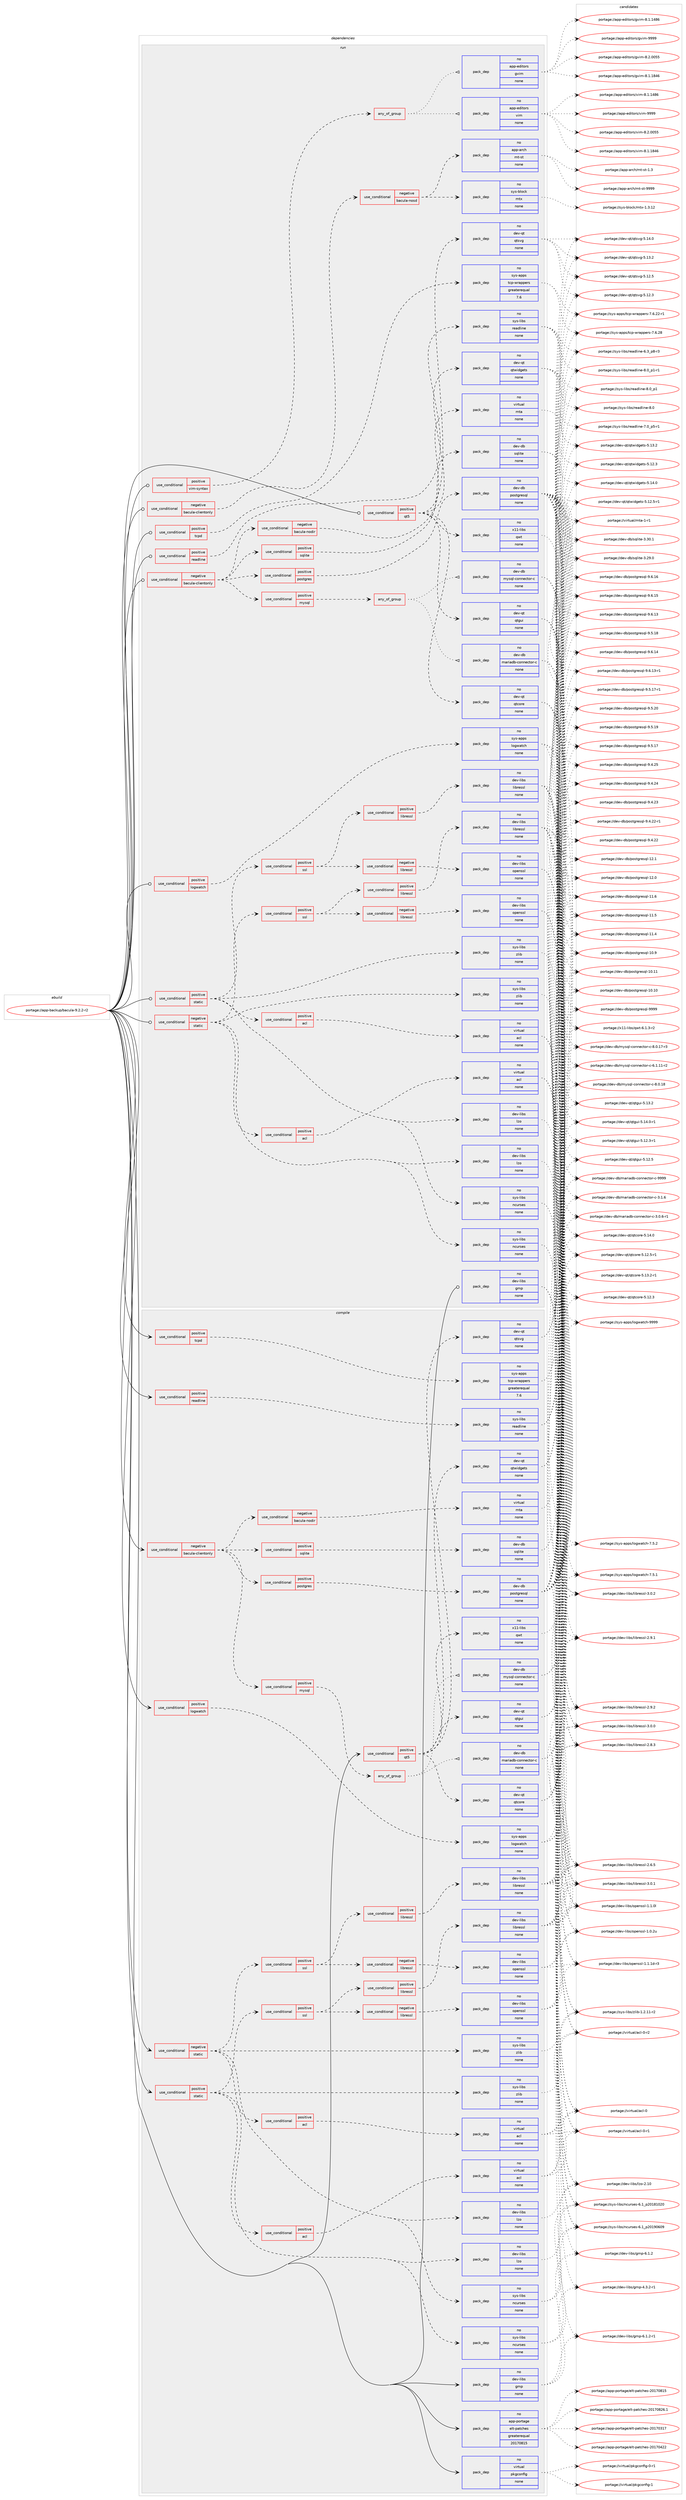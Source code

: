 digraph prolog {

# *************
# Graph options
# *************

newrank=true;
concentrate=true;
compound=true;
graph [rankdir=LR,fontname=Helvetica,fontsize=10,ranksep=1.5];#, ranksep=2.5, nodesep=0.2];
edge  [arrowhead=vee];
node  [fontname=Helvetica,fontsize=10];

# **********
# The ebuild
# **********

subgraph cluster_leftcol {
color=gray;
label=<<i>ebuild</i>>;
id [label="portage://app-backup/bacula-9.2.2-r2", color=red, width=4, href="../app-backup/bacula-9.2.2-r2.svg"];
}

# ****************
# The dependencies
# ****************

subgraph cluster_midcol {
color=gray;
label=<<i>dependencies</i>>;
subgraph cluster_compile {
fillcolor="#eeeeee";
style=filled;
label=<<i>compile</i>>;
subgraph cond152669 {
dependency647327 [label=<<TABLE BORDER="0" CELLBORDER="1" CELLSPACING="0" CELLPADDING="4"><TR><TD ROWSPAN="3" CELLPADDING="10">use_conditional</TD></TR><TR><TD>negative</TD></TR><TR><TD>bacula-clientonly</TD></TR></TABLE>>, shape=none, color=red];
subgraph cond152670 {
dependency647328 [label=<<TABLE BORDER="0" CELLBORDER="1" CELLSPACING="0" CELLPADDING="4"><TR><TD ROWSPAN="3" CELLPADDING="10">use_conditional</TD></TR><TR><TD>negative</TD></TR><TR><TD>bacula-nodir</TD></TR></TABLE>>, shape=none, color=red];
subgraph pack486044 {
dependency647329 [label=<<TABLE BORDER="0" CELLBORDER="1" CELLSPACING="0" CELLPADDING="4" WIDTH="220"><TR><TD ROWSPAN="6" CELLPADDING="30">pack_dep</TD></TR><TR><TD WIDTH="110">no</TD></TR><TR><TD>virtual</TD></TR><TR><TD>mta</TD></TR><TR><TD>none</TD></TR><TR><TD></TD></TR></TABLE>>, shape=none, color=blue];
}
dependency647328:e -> dependency647329:w [weight=20,style="dashed",arrowhead="vee"];
}
dependency647327:e -> dependency647328:w [weight=20,style="dashed",arrowhead="vee"];
subgraph cond152671 {
dependency647330 [label=<<TABLE BORDER="0" CELLBORDER="1" CELLSPACING="0" CELLPADDING="4"><TR><TD ROWSPAN="3" CELLPADDING="10">use_conditional</TD></TR><TR><TD>positive</TD></TR><TR><TD>postgres</TD></TR></TABLE>>, shape=none, color=red];
subgraph pack486045 {
dependency647331 [label=<<TABLE BORDER="0" CELLBORDER="1" CELLSPACING="0" CELLPADDING="4" WIDTH="220"><TR><TD ROWSPAN="6" CELLPADDING="30">pack_dep</TD></TR><TR><TD WIDTH="110">no</TD></TR><TR><TD>dev-db</TD></TR><TR><TD>postgresql</TD></TR><TR><TD>none</TD></TR><TR><TD></TD></TR></TABLE>>, shape=none, color=blue];
}
dependency647330:e -> dependency647331:w [weight=20,style="dashed",arrowhead="vee"];
}
dependency647327:e -> dependency647330:w [weight=20,style="dashed",arrowhead="vee"];
subgraph cond152672 {
dependency647332 [label=<<TABLE BORDER="0" CELLBORDER="1" CELLSPACING="0" CELLPADDING="4"><TR><TD ROWSPAN="3" CELLPADDING="10">use_conditional</TD></TR><TR><TD>positive</TD></TR><TR><TD>mysql</TD></TR></TABLE>>, shape=none, color=red];
subgraph any8321 {
dependency647333 [label=<<TABLE BORDER="0" CELLBORDER="1" CELLSPACING="0" CELLPADDING="4"><TR><TD CELLPADDING="10">any_of_group</TD></TR></TABLE>>, shape=none, color=red];subgraph pack486046 {
dependency647334 [label=<<TABLE BORDER="0" CELLBORDER="1" CELLSPACING="0" CELLPADDING="4" WIDTH="220"><TR><TD ROWSPAN="6" CELLPADDING="30">pack_dep</TD></TR><TR><TD WIDTH="110">no</TD></TR><TR><TD>dev-db</TD></TR><TR><TD>mysql-connector-c</TD></TR><TR><TD>none</TD></TR><TR><TD></TD></TR></TABLE>>, shape=none, color=blue];
}
dependency647333:e -> dependency647334:w [weight=20,style="dotted",arrowhead="oinv"];
subgraph pack486047 {
dependency647335 [label=<<TABLE BORDER="0" CELLBORDER="1" CELLSPACING="0" CELLPADDING="4" WIDTH="220"><TR><TD ROWSPAN="6" CELLPADDING="30">pack_dep</TD></TR><TR><TD WIDTH="110">no</TD></TR><TR><TD>dev-db</TD></TR><TR><TD>mariadb-connector-c</TD></TR><TR><TD>none</TD></TR><TR><TD></TD></TR></TABLE>>, shape=none, color=blue];
}
dependency647333:e -> dependency647335:w [weight=20,style="dotted",arrowhead="oinv"];
}
dependency647332:e -> dependency647333:w [weight=20,style="dashed",arrowhead="vee"];
}
dependency647327:e -> dependency647332:w [weight=20,style="dashed",arrowhead="vee"];
subgraph cond152673 {
dependency647336 [label=<<TABLE BORDER="0" CELLBORDER="1" CELLSPACING="0" CELLPADDING="4"><TR><TD ROWSPAN="3" CELLPADDING="10">use_conditional</TD></TR><TR><TD>positive</TD></TR><TR><TD>sqlite</TD></TR></TABLE>>, shape=none, color=red];
subgraph pack486048 {
dependency647337 [label=<<TABLE BORDER="0" CELLBORDER="1" CELLSPACING="0" CELLPADDING="4" WIDTH="220"><TR><TD ROWSPAN="6" CELLPADDING="30">pack_dep</TD></TR><TR><TD WIDTH="110">no</TD></TR><TR><TD>dev-db</TD></TR><TR><TD>sqlite</TD></TR><TR><TD>none</TD></TR><TR><TD></TD></TR></TABLE>>, shape=none, color=blue];
}
dependency647336:e -> dependency647337:w [weight=20,style="dashed",arrowhead="vee"];
}
dependency647327:e -> dependency647336:w [weight=20,style="dashed",arrowhead="vee"];
}
id:e -> dependency647327:w [weight=20,style="solid",arrowhead="vee"];
subgraph cond152674 {
dependency647338 [label=<<TABLE BORDER="0" CELLBORDER="1" CELLSPACING="0" CELLPADDING="4"><TR><TD ROWSPAN="3" CELLPADDING="10">use_conditional</TD></TR><TR><TD>negative</TD></TR><TR><TD>static</TD></TR></TABLE>>, shape=none, color=red];
subgraph pack486049 {
dependency647339 [label=<<TABLE BORDER="0" CELLBORDER="1" CELLSPACING="0" CELLPADDING="4" WIDTH="220"><TR><TD ROWSPAN="6" CELLPADDING="30">pack_dep</TD></TR><TR><TD WIDTH="110">no</TD></TR><TR><TD>dev-libs</TD></TR><TR><TD>lzo</TD></TR><TR><TD>none</TD></TR><TR><TD></TD></TR></TABLE>>, shape=none, color=blue];
}
dependency647338:e -> dependency647339:w [weight=20,style="dashed",arrowhead="vee"];
subgraph pack486050 {
dependency647340 [label=<<TABLE BORDER="0" CELLBORDER="1" CELLSPACING="0" CELLPADDING="4" WIDTH="220"><TR><TD ROWSPAN="6" CELLPADDING="30">pack_dep</TD></TR><TR><TD WIDTH="110">no</TD></TR><TR><TD>sys-libs</TD></TR><TR><TD>ncurses</TD></TR><TR><TD>none</TD></TR><TR><TD></TD></TR></TABLE>>, shape=none, color=blue];
}
dependency647338:e -> dependency647340:w [weight=20,style="dashed",arrowhead="vee"];
subgraph pack486051 {
dependency647341 [label=<<TABLE BORDER="0" CELLBORDER="1" CELLSPACING="0" CELLPADDING="4" WIDTH="220"><TR><TD ROWSPAN="6" CELLPADDING="30">pack_dep</TD></TR><TR><TD WIDTH="110">no</TD></TR><TR><TD>sys-libs</TD></TR><TR><TD>zlib</TD></TR><TR><TD>none</TD></TR><TR><TD></TD></TR></TABLE>>, shape=none, color=blue];
}
dependency647338:e -> dependency647341:w [weight=20,style="dashed",arrowhead="vee"];
subgraph cond152675 {
dependency647342 [label=<<TABLE BORDER="0" CELLBORDER="1" CELLSPACING="0" CELLPADDING="4"><TR><TD ROWSPAN="3" CELLPADDING="10">use_conditional</TD></TR><TR><TD>positive</TD></TR><TR><TD>acl</TD></TR></TABLE>>, shape=none, color=red];
subgraph pack486052 {
dependency647343 [label=<<TABLE BORDER="0" CELLBORDER="1" CELLSPACING="0" CELLPADDING="4" WIDTH="220"><TR><TD ROWSPAN="6" CELLPADDING="30">pack_dep</TD></TR><TR><TD WIDTH="110">no</TD></TR><TR><TD>virtual</TD></TR><TR><TD>acl</TD></TR><TR><TD>none</TD></TR><TR><TD></TD></TR></TABLE>>, shape=none, color=blue];
}
dependency647342:e -> dependency647343:w [weight=20,style="dashed",arrowhead="vee"];
}
dependency647338:e -> dependency647342:w [weight=20,style="dashed",arrowhead="vee"];
subgraph cond152676 {
dependency647344 [label=<<TABLE BORDER="0" CELLBORDER="1" CELLSPACING="0" CELLPADDING="4"><TR><TD ROWSPAN="3" CELLPADDING="10">use_conditional</TD></TR><TR><TD>positive</TD></TR><TR><TD>ssl</TD></TR></TABLE>>, shape=none, color=red];
subgraph cond152677 {
dependency647345 [label=<<TABLE BORDER="0" CELLBORDER="1" CELLSPACING="0" CELLPADDING="4"><TR><TD ROWSPAN="3" CELLPADDING="10">use_conditional</TD></TR><TR><TD>negative</TD></TR><TR><TD>libressl</TD></TR></TABLE>>, shape=none, color=red];
subgraph pack486053 {
dependency647346 [label=<<TABLE BORDER="0" CELLBORDER="1" CELLSPACING="0" CELLPADDING="4" WIDTH="220"><TR><TD ROWSPAN="6" CELLPADDING="30">pack_dep</TD></TR><TR><TD WIDTH="110">no</TD></TR><TR><TD>dev-libs</TD></TR><TR><TD>openssl</TD></TR><TR><TD>none</TD></TR><TR><TD></TD></TR></TABLE>>, shape=none, color=blue];
}
dependency647345:e -> dependency647346:w [weight=20,style="dashed",arrowhead="vee"];
}
dependency647344:e -> dependency647345:w [weight=20,style="dashed",arrowhead="vee"];
subgraph cond152678 {
dependency647347 [label=<<TABLE BORDER="0" CELLBORDER="1" CELLSPACING="0" CELLPADDING="4"><TR><TD ROWSPAN="3" CELLPADDING="10">use_conditional</TD></TR><TR><TD>positive</TD></TR><TR><TD>libressl</TD></TR></TABLE>>, shape=none, color=red];
subgraph pack486054 {
dependency647348 [label=<<TABLE BORDER="0" CELLBORDER="1" CELLSPACING="0" CELLPADDING="4" WIDTH="220"><TR><TD ROWSPAN="6" CELLPADDING="30">pack_dep</TD></TR><TR><TD WIDTH="110">no</TD></TR><TR><TD>dev-libs</TD></TR><TR><TD>libressl</TD></TR><TR><TD>none</TD></TR><TR><TD></TD></TR></TABLE>>, shape=none, color=blue];
}
dependency647347:e -> dependency647348:w [weight=20,style="dashed",arrowhead="vee"];
}
dependency647344:e -> dependency647347:w [weight=20,style="dashed",arrowhead="vee"];
}
dependency647338:e -> dependency647344:w [weight=20,style="dashed",arrowhead="vee"];
}
id:e -> dependency647338:w [weight=20,style="solid",arrowhead="vee"];
subgraph cond152679 {
dependency647349 [label=<<TABLE BORDER="0" CELLBORDER="1" CELLSPACING="0" CELLPADDING="4"><TR><TD ROWSPAN="3" CELLPADDING="10">use_conditional</TD></TR><TR><TD>positive</TD></TR><TR><TD>logwatch</TD></TR></TABLE>>, shape=none, color=red];
subgraph pack486055 {
dependency647350 [label=<<TABLE BORDER="0" CELLBORDER="1" CELLSPACING="0" CELLPADDING="4" WIDTH="220"><TR><TD ROWSPAN="6" CELLPADDING="30">pack_dep</TD></TR><TR><TD WIDTH="110">no</TD></TR><TR><TD>sys-apps</TD></TR><TR><TD>logwatch</TD></TR><TR><TD>none</TD></TR><TR><TD></TD></TR></TABLE>>, shape=none, color=blue];
}
dependency647349:e -> dependency647350:w [weight=20,style="dashed",arrowhead="vee"];
}
id:e -> dependency647349:w [weight=20,style="solid",arrowhead="vee"];
subgraph cond152680 {
dependency647351 [label=<<TABLE BORDER="0" CELLBORDER="1" CELLSPACING="0" CELLPADDING="4"><TR><TD ROWSPAN="3" CELLPADDING="10">use_conditional</TD></TR><TR><TD>positive</TD></TR><TR><TD>qt5</TD></TR></TABLE>>, shape=none, color=red];
subgraph pack486056 {
dependency647352 [label=<<TABLE BORDER="0" CELLBORDER="1" CELLSPACING="0" CELLPADDING="4" WIDTH="220"><TR><TD ROWSPAN="6" CELLPADDING="30">pack_dep</TD></TR><TR><TD WIDTH="110">no</TD></TR><TR><TD>dev-qt</TD></TR><TR><TD>qtcore</TD></TR><TR><TD>none</TD></TR><TR><TD></TD></TR></TABLE>>, shape=none, color=blue];
}
dependency647351:e -> dependency647352:w [weight=20,style="dashed",arrowhead="vee"];
subgraph pack486057 {
dependency647353 [label=<<TABLE BORDER="0" CELLBORDER="1" CELLSPACING="0" CELLPADDING="4" WIDTH="220"><TR><TD ROWSPAN="6" CELLPADDING="30">pack_dep</TD></TR><TR><TD WIDTH="110">no</TD></TR><TR><TD>dev-qt</TD></TR><TR><TD>qtgui</TD></TR><TR><TD>none</TD></TR><TR><TD></TD></TR></TABLE>>, shape=none, color=blue];
}
dependency647351:e -> dependency647353:w [weight=20,style="dashed",arrowhead="vee"];
subgraph pack486058 {
dependency647354 [label=<<TABLE BORDER="0" CELLBORDER="1" CELLSPACING="0" CELLPADDING="4" WIDTH="220"><TR><TD ROWSPAN="6" CELLPADDING="30">pack_dep</TD></TR><TR><TD WIDTH="110">no</TD></TR><TR><TD>dev-qt</TD></TR><TR><TD>qtwidgets</TD></TR><TR><TD>none</TD></TR><TR><TD></TD></TR></TABLE>>, shape=none, color=blue];
}
dependency647351:e -> dependency647354:w [weight=20,style="dashed",arrowhead="vee"];
subgraph pack486059 {
dependency647355 [label=<<TABLE BORDER="0" CELLBORDER="1" CELLSPACING="0" CELLPADDING="4" WIDTH="220"><TR><TD ROWSPAN="6" CELLPADDING="30">pack_dep</TD></TR><TR><TD WIDTH="110">no</TD></TR><TR><TD>dev-qt</TD></TR><TR><TD>qtsvg</TD></TR><TR><TD>none</TD></TR><TR><TD></TD></TR></TABLE>>, shape=none, color=blue];
}
dependency647351:e -> dependency647355:w [weight=20,style="dashed",arrowhead="vee"];
subgraph pack486060 {
dependency647356 [label=<<TABLE BORDER="0" CELLBORDER="1" CELLSPACING="0" CELLPADDING="4" WIDTH="220"><TR><TD ROWSPAN="6" CELLPADDING="30">pack_dep</TD></TR><TR><TD WIDTH="110">no</TD></TR><TR><TD>x11-libs</TD></TR><TR><TD>qwt</TD></TR><TR><TD>none</TD></TR><TR><TD></TD></TR></TABLE>>, shape=none, color=blue];
}
dependency647351:e -> dependency647356:w [weight=20,style="dashed",arrowhead="vee"];
}
id:e -> dependency647351:w [weight=20,style="solid",arrowhead="vee"];
subgraph cond152681 {
dependency647357 [label=<<TABLE BORDER="0" CELLBORDER="1" CELLSPACING="0" CELLPADDING="4"><TR><TD ROWSPAN="3" CELLPADDING="10">use_conditional</TD></TR><TR><TD>positive</TD></TR><TR><TD>readline</TD></TR></TABLE>>, shape=none, color=red];
subgraph pack486061 {
dependency647358 [label=<<TABLE BORDER="0" CELLBORDER="1" CELLSPACING="0" CELLPADDING="4" WIDTH="220"><TR><TD ROWSPAN="6" CELLPADDING="30">pack_dep</TD></TR><TR><TD WIDTH="110">no</TD></TR><TR><TD>sys-libs</TD></TR><TR><TD>readline</TD></TR><TR><TD>none</TD></TR><TR><TD></TD></TR></TABLE>>, shape=none, color=blue];
}
dependency647357:e -> dependency647358:w [weight=20,style="dashed",arrowhead="vee"];
}
id:e -> dependency647357:w [weight=20,style="solid",arrowhead="vee"];
subgraph cond152682 {
dependency647359 [label=<<TABLE BORDER="0" CELLBORDER="1" CELLSPACING="0" CELLPADDING="4"><TR><TD ROWSPAN="3" CELLPADDING="10">use_conditional</TD></TR><TR><TD>positive</TD></TR><TR><TD>static</TD></TR></TABLE>>, shape=none, color=red];
subgraph pack486062 {
dependency647360 [label=<<TABLE BORDER="0" CELLBORDER="1" CELLSPACING="0" CELLPADDING="4" WIDTH="220"><TR><TD ROWSPAN="6" CELLPADDING="30">pack_dep</TD></TR><TR><TD WIDTH="110">no</TD></TR><TR><TD>dev-libs</TD></TR><TR><TD>lzo</TD></TR><TR><TD>none</TD></TR><TR><TD></TD></TR></TABLE>>, shape=none, color=blue];
}
dependency647359:e -> dependency647360:w [weight=20,style="dashed",arrowhead="vee"];
subgraph pack486063 {
dependency647361 [label=<<TABLE BORDER="0" CELLBORDER="1" CELLSPACING="0" CELLPADDING="4" WIDTH="220"><TR><TD ROWSPAN="6" CELLPADDING="30">pack_dep</TD></TR><TR><TD WIDTH="110">no</TD></TR><TR><TD>sys-libs</TD></TR><TR><TD>ncurses</TD></TR><TR><TD>none</TD></TR><TR><TD></TD></TR></TABLE>>, shape=none, color=blue];
}
dependency647359:e -> dependency647361:w [weight=20,style="dashed",arrowhead="vee"];
subgraph pack486064 {
dependency647362 [label=<<TABLE BORDER="0" CELLBORDER="1" CELLSPACING="0" CELLPADDING="4" WIDTH="220"><TR><TD ROWSPAN="6" CELLPADDING="30">pack_dep</TD></TR><TR><TD WIDTH="110">no</TD></TR><TR><TD>sys-libs</TD></TR><TR><TD>zlib</TD></TR><TR><TD>none</TD></TR><TR><TD></TD></TR></TABLE>>, shape=none, color=blue];
}
dependency647359:e -> dependency647362:w [weight=20,style="dashed",arrowhead="vee"];
subgraph cond152683 {
dependency647363 [label=<<TABLE BORDER="0" CELLBORDER="1" CELLSPACING="0" CELLPADDING="4"><TR><TD ROWSPAN="3" CELLPADDING="10">use_conditional</TD></TR><TR><TD>positive</TD></TR><TR><TD>acl</TD></TR></TABLE>>, shape=none, color=red];
subgraph pack486065 {
dependency647364 [label=<<TABLE BORDER="0" CELLBORDER="1" CELLSPACING="0" CELLPADDING="4" WIDTH="220"><TR><TD ROWSPAN="6" CELLPADDING="30">pack_dep</TD></TR><TR><TD WIDTH="110">no</TD></TR><TR><TD>virtual</TD></TR><TR><TD>acl</TD></TR><TR><TD>none</TD></TR><TR><TD></TD></TR></TABLE>>, shape=none, color=blue];
}
dependency647363:e -> dependency647364:w [weight=20,style="dashed",arrowhead="vee"];
}
dependency647359:e -> dependency647363:w [weight=20,style="dashed",arrowhead="vee"];
subgraph cond152684 {
dependency647365 [label=<<TABLE BORDER="0" CELLBORDER="1" CELLSPACING="0" CELLPADDING="4"><TR><TD ROWSPAN="3" CELLPADDING="10">use_conditional</TD></TR><TR><TD>positive</TD></TR><TR><TD>ssl</TD></TR></TABLE>>, shape=none, color=red];
subgraph cond152685 {
dependency647366 [label=<<TABLE BORDER="0" CELLBORDER="1" CELLSPACING="0" CELLPADDING="4"><TR><TD ROWSPAN="3" CELLPADDING="10">use_conditional</TD></TR><TR><TD>negative</TD></TR><TR><TD>libressl</TD></TR></TABLE>>, shape=none, color=red];
subgraph pack486066 {
dependency647367 [label=<<TABLE BORDER="0" CELLBORDER="1" CELLSPACING="0" CELLPADDING="4" WIDTH="220"><TR><TD ROWSPAN="6" CELLPADDING="30">pack_dep</TD></TR><TR><TD WIDTH="110">no</TD></TR><TR><TD>dev-libs</TD></TR><TR><TD>openssl</TD></TR><TR><TD>none</TD></TR><TR><TD></TD></TR></TABLE>>, shape=none, color=blue];
}
dependency647366:e -> dependency647367:w [weight=20,style="dashed",arrowhead="vee"];
}
dependency647365:e -> dependency647366:w [weight=20,style="dashed",arrowhead="vee"];
subgraph cond152686 {
dependency647368 [label=<<TABLE BORDER="0" CELLBORDER="1" CELLSPACING="0" CELLPADDING="4"><TR><TD ROWSPAN="3" CELLPADDING="10">use_conditional</TD></TR><TR><TD>positive</TD></TR><TR><TD>libressl</TD></TR></TABLE>>, shape=none, color=red];
subgraph pack486067 {
dependency647369 [label=<<TABLE BORDER="0" CELLBORDER="1" CELLSPACING="0" CELLPADDING="4" WIDTH="220"><TR><TD ROWSPAN="6" CELLPADDING="30">pack_dep</TD></TR><TR><TD WIDTH="110">no</TD></TR><TR><TD>dev-libs</TD></TR><TR><TD>libressl</TD></TR><TR><TD>none</TD></TR><TR><TD></TD></TR></TABLE>>, shape=none, color=blue];
}
dependency647368:e -> dependency647369:w [weight=20,style="dashed",arrowhead="vee"];
}
dependency647365:e -> dependency647368:w [weight=20,style="dashed",arrowhead="vee"];
}
dependency647359:e -> dependency647365:w [weight=20,style="dashed",arrowhead="vee"];
}
id:e -> dependency647359:w [weight=20,style="solid",arrowhead="vee"];
subgraph cond152687 {
dependency647370 [label=<<TABLE BORDER="0" CELLBORDER="1" CELLSPACING="0" CELLPADDING="4"><TR><TD ROWSPAN="3" CELLPADDING="10">use_conditional</TD></TR><TR><TD>positive</TD></TR><TR><TD>tcpd</TD></TR></TABLE>>, shape=none, color=red];
subgraph pack486068 {
dependency647371 [label=<<TABLE BORDER="0" CELLBORDER="1" CELLSPACING="0" CELLPADDING="4" WIDTH="220"><TR><TD ROWSPAN="6" CELLPADDING="30">pack_dep</TD></TR><TR><TD WIDTH="110">no</TD></TR><TR><TD>sys-apps</TD></TR><TR><TD>tcp-wrappers</TD></TR><TR><TD>greaterequal</TD></TR><TR><TD>7.6</TD></TR></TABLE>>, shape=none, color=blue];
}
dependency647370:e -> dependency647371:w [weight=20,style="dashed",arrowhead="vee"];
}
id:e -> dependency647370:w [weight=20,style="solid",arrowhead="vee"];
subgraph pack486069 {
dependency647372 [label=<<TABLE BORDER="0" CELLBORDER="1" CELLSPACING="0" CELLPADDING="4" WIDTH="220"><TR><TD ROWSPAN="6" CELLPADDING="30">pack_dep</TD></TR><TR><TD WIDTH="110">no</TD></TR><TR><TD>app-portage</TD></TR><TR><TD>elt-patches</TD></TR><TR><TD>greaterequal</TD></TR><TR><TD>20170815</TD></TR></TABLE>>, shape=none, color=blue];
}
id:e -> dependency647372:w [weight=20,style="solid",arrowhead="vee"];
subgraph pack486070 {
dependency647373 [label=<<TABLE BORDER="0" CELLBORDER="1" CELLSPACING="0" CELLPADDING="4" WIDTH="220"><TR><TD ROWSPAN="6" CELLPADDING="30">pack_dep</TD></TR><TR><TD WIDTH="110">no</TD></TR><TR><TD>dev-libs</TD></TR><TR><TD>gmp</TD></TR><TR><TD>none</TD></TR><TR><TD></TD></TR></TABLE>>, shape=none, color=blue];
}
id:e -> dependency647373:w [weight=20,style="solid",arrowhead="vee"];
subgraph pack486071 {
dependency647374 [label=<<TABLE BORDER="0" CELLBORDER="1" CELLSPACING="0" CELLPADDING="4" WIDTH="220"><TR><TD ROWSPAN="6" CELLPADDING="30">pack_dep</TD></TR><TR><TD WIDTH="110">no</TD></TR><TR><TD>virtual</TD></TR><TR><TD>pkgconfig</TD></TR><TR><TD>none</TD></TR><TR><TD></TD></TR></TABLE>>, shape=none, color=blue];
}
id:e -> dependency647374:w [weight=20,style="solid",arrowhead="vee"];
}
subgraph cluster_compileandrun {
fillcolor="#eeeeee";
style=filled;
label=<<i>compile and run</i>>;
}
subgraph cluster_run {
fillcolor="#eeeeee";
style=filled;
label=<<i>run</i>>;
subgraph cond152688 {
dependency647375 [label=<<TABLE BORDER="0" CELLBORDER="1" CELLSPACING="0" CELLPADDING="4"><TR><TD ROWSPAN="3" CELLPADDING="10">use_conditional</TD></TR><TR><TD>negative</TD></TR><TR><TD>bacula-clientonly</TD></TR></TABLE>>, shape=none, color=red];
subgraph cond152689 {
dependency647376 [label=<<TABLE BORDER="0" CELLBORDER="1" CELLSPACING="0" CELLPADDING="4"><TR><TD ROWSPAN="3" CELLPADDING="10">use_conditional</TD></TR><TR><TD>negative</TD></TR><TR><TD>bacula-nodir</TD></TR></TABLE>>, shape=none, color=red];
subgraph pack486072 {
dependency647377 [label=<<TABLE BORDER="0" CELLBORDER="1" CELLSPACING="0" CELLPADDING="4" WIDTH="220"><TR><TD ROWSPAN="6" CELLPADDING="30">pack_dep</TD></TR><TR><TD WIDTH="110">no</TD></TR><TR><TD>virtual</TD></TR><TR><TD>mta</TD></TR><TR><TD>none</TD></TR><TR><TD></TD></TR></TABLE>>, shape=none, color=blue];
}
dependency647376:e -> dependency647377:w [weight=20,style="dashed",arrowhead="vee"];
}
dependency647375:e -> dependency647376:w [weight=20,style="dashed",arrowhead="vee"];
subgraph cond152690 {
dependency647378 [label=<<TABLE BORDER="0" CELLBORDER="1" CELLSPACING="0" CELLPADDING="4"><TR><TD ROWSPAN="3" CELLPADDING="10">use_conditional</TD></TR><TR><TD>positive</TD></TR><TR><TD>postgres</TD></TR></TABLE>>, shape=none, color=red];
subgraph pack486073 {
dependency647379 [label=<<TABLE BORDER="0" CELLBORDER="1" CELLSPACING="0" CELLPADDING="4" WIDTH="220"><TR><TD ROWSPAN="6" CELLPADDING="30">pack_dep</TD></TR><TR><TD WIDTH="110">no</TD></TR><TR><TD>dev-db</TD></TR><TR><TD>postgresql</TD></TR><TR><TD>none</TD></TR><TR><TD></TD></TR></TABLE>>, shape=none, color=blue];
}
dependency647378:e -> dependency647379:w [weight=20,style="dashed",arrowhead="vee"];
}
dependency647375:e -> dependency647378:w [weight=20,style="dashed",arrowhead="vee"];
subgraph cond152691 {
dependency647380 [label=<<TABLE BORDER="0" CELLBORDER="1" CELLSPACING="0" CELLPADDING="4"><TR><TD ROWSPAN="3" CELLPADDING="10">use_conditional</TD></TR><TR><TD>positive</TD></TR><TR><TD>mysql</TD></TR></TABLE>>, shape=none, color=red];
subgraph any8322 {
dependency647381 [label=<<TABLE BORDER="0" CELLBORDER="1" CELLSPACING="0" CELLPADDING="4"><TR><TD CELLPADDING="10">any_of_group</TD></TR></TABLE>>, shape=none, color=red];subgraph pack486074 {
dependency647382 [label=<<TABLE BORDER="0" CELLBORDER="1" CELLSPACING="0" CELLPADDING="4" WIDTH="220"><TR><TD ROWSPAN="6" CELLPADDING="30">pack_dep</TD></TR><TR><TD WIDTH="110">no</TD></TR><TR><TD>dev-db</TD></TR><TR><TD>mysql-connector-c</TD></TR><TR><TD>none</TD></TR><TR><TD></TD></TR></TABLE>>, shape=none, color=blue];
}
dependency647381:e -> dependency647382:w [weight=20,style="dotted",arrowhead="oinv"];
subgraph pack486075 {
dependency647383 [label=<<TABLE BORDER="0" CELLBORDER="1" CELLSPACING="0" CELLPADDING="4" WIDTH="220"><TR><TD ROWSPAN="6" CELLPADDING="30">pack_dep</TD></TR><TR><TD WIDTH="110">no</TD></TR><TR><TD>dev-db</TD></TR><TR><TD>mariadb-connector-c</TD></TR><TR><TD>none</TD></TR><TR><TD></TD></TR></TABLE>>, shape=none, color=blue];
}
dependency647381:e -> dependency647383:w [weight=20,style="dotted",arrowhead="oinv"];
}
dependency647380:e -> dependency647381:w [weight=20,style="dashed",arrowhead="vee"];
}
dependency647375:e -> dependency647380:w [weight=20,style="dashed",arrowhead="vee"];
subgraph cond152692 {
dependency647384 [label=<<TABLE BORDER="0" CELLBORDER="1" CELLSPACING="0" CELLPADDING="4"><TR><TD ROWSPAN="3" CELLPADDING="10">use_conditional</TD></TR><TR><TD>positive</TD></TR><TR><TD>sqlite</TD></TR></TABLE>>, shape=none, color=red];
subgraph pack486076 {
dependency647385 [label=<<TABLE BORDER="0" CELLBORDER="1" CELLSPACING="0" CELLPADDING="4" WIDTH="220"><TR><TD ROWSPAN="6" CELLPADDING="30">pack_dep</TD></TR><TR><TD WIDTH="110">no</TD></TR><TR><TD>dev-db</TD></TR><TR><TD>sqlite</TD></TR><TR><TD>none</TD></TR><TR><TD></TD></TR></TABLE>>, shape=none, color=blue];
}
dependency647384:e -> dependency647385:w [weight=20,style="dashed",arrowhead="vee"];
}
dependency647375:e -> dependency647384:w [weight=20,style="dashed",arrowhead="vee"];
}
id:e -> dependency647375:w [weight=20,style="solid",arrowhead="odot"];
subgraph cond152693 {
dependency647386 [label=<<TABLE BORDER="0" CELLBORDER="1" CELLSPACING="0" CELLPADDING="4"><TR><TD ROWSPAN="3" CELLPADDING="10">use_conditional</TD></TR><TR><TD>negative</TD></TR><TR><TD>bacula-clientonly</TD></TR></TABLE>>, shape=none, color=red];
subgraph cond152694 {
dependency647387 [label=<<TABLE BORDER="0" CELLBORDER="1" CELLSPACING="0" CELLPADDING="4"><TR><TD ROWSPAN="3" CELLPADDING="10">use_conditional</TD></TR><TR><TD>negative</TD></TR><TR><TD>bacula-nosd</TD></TR></TABLE>>, shape=none, color=red];
subgraph pack486077 {
dependency647388 [label=<<TABLE BORDER="0" CELLBORDER="1" CELLSPACING="0" CELLPADDING="4" WIDTH="220"><TR><TD ROWSPAN="6" CELLPADDING="30">pack_dep</TD></TR><TR><TD WIDTH="110">no</TD></TR><TR><TD>app-arch</TD></TR><TR><TD>mt-st</TD></TR><TR><TD>none</TD></TR><TR><TD></TD></TR></TABLE>>, shape=none, color=blue];
}
dependency647387:e -> dependency647388:w [weight=20,style="dashed",arrowhead="vee"];
subgraph pack486078 {
dependency647389 [label=<<TABLE BORDER="0" CELLBORDER="1" CELLSPACING="0" CELLPADDING="4" WIDTH="220"><TR><TD ROWSPAN="6" CELLPADDING="30">pack_dep</TD></TR><TR><TD WIDTH="110">no</TD></TR><TR><TD>sys-block</TD></TR><TR><TD>mtx</TD></TR><TR><TD>none</TD></TR><TR><TD></TD></TR></TABLE>>, shape=none, color=blue];
}
dependency647387:e -> dependency647389:w [weight=20,style="dashed",arrowhead="vee"];
}
dependency647386:e -> dependency647387:w [weight=20,style="dashed",arrowhead="vee"];
}
id:e -> dependency647386:w [weight=20,style="solid",arrowhead="odot"];
subgraph cond152695 {
dependency647390 [label=<<TABLE BORDER="0" CELLBORDER="1" CELLSPACING="0" CELLPADDING="4"><TR><TD ROWSPAN="3" CELLPADDING="10">use_conditional</TD></TR><TR><TD>negative</TD></TR><TR><TD>static</TD></TR></TABLE>>, shape=none, color=red];
subgraph pack486079 {
dependency647391 [label=<<TABLE BORDER="0" CELLBORDER="1" CELLSPACING="0" CELLPADDING="4" WIDTH="220"><TR><TD ROWSPAN="6" CELLPADDING="30">pack_dep</TD></TR><TR><TD WIDTH="110">no</TD></TR><TR><TD>dev-libs</TD></TR><TR><TD>lzo</TD></TR><TR><TD>none</TD></TR><TR><TD></TD></TR></TABLE>>, shape=none, color=blue];
}
dependency647390:e -> dependency647391:w [weight=20,style="dashed",arrowhead="vee"];
subgraph pack486080 {
dependency647392 [label=<<TABLE BORDER="0" CELLBORDER="1" CELLSPACING="0" CELLPADDING="4" WIDTH="220"><TR><TD ROWSPAN="6" CELLPADDING="30">pack_dep</TD></TR><TR><TD WIDTH="110">no</TD></TR><TR><TD>sys-libs</TD></TR><TR><TD>ncurses</TD></TR><TR><TD>none</TD></TR><TR><TD></TD></TR></TABLE>>, shape=none, color=blue];
}
dependency647390:e -> dependency647392:w [weight=20,style="dashed",arrowhead="vee"];
subgraph pack486081 {
dependency647393 [label=<<TABLE BORDER="0" CELLBORDER="1" CELLSPACING="0" CELLPADDING="4" WIDTH="220"><TR><TD ROWSPAN="6" CELLPADDING="30">pack_dep</TD></TR><TR><TD WIDTH="110">no</TD></TR><TR><TD>sys-libs</TD></TR><TR><TD>zlib</TD></TR><TR><TD>none</TD></TR><TR><TD></TD></TR></TABLE>>, shape=none, color=blue];
}
dependency647390:e -> dependency647393:w [weight=20,style="dashed",arrowhead="vee"];
subgraph cond152696 {
dependency647394 [label=<<TABLE BORDER="0" CELLBORDER="1" CELLSPACING="0" CELLPADDING="4"><TR><TD ROWSPAN="3" CELLPADDING="10">use_conditional</TD></TR><TR><TD>positive</TD></TR><TR><TD>acl</TD></TR></TABLE>>, shape=none, color=red];
subgraph pack486082 {
dependency647395 [label=<<TABLE BORDER="0" CELLBORDER="1" CELLSPACING="0" CELLPADDING="4" WIDTH="220"><TR><TD ROWSPAN="6" CELLPADDING="30">pack_dep</TD></TR><TR><TD WIDTH="110">no</TD></TR><TR><TD>virtual</TD></TR><TR><TD>acl</TD></TR><TR><TD>none</TD></TR><TR><TD></TD></TR></TABLE>>, shape=none, color=blue];
}
dependency647394:e -> dependency647395:w [weight=20,style="dashed",arrowhead="vee"];
}
dependency647390:e -> dependency647394:w [weight=20,style="dashed",arrowhead="vee"];
subgraph cond152697 {
dependency647396 [label=<<TABLE BORDER="0" CELLBORDER="1" CELLSPACING="0" CELLPADDING="4"><TR><TD ROWSPAN="3" CELLPADDING="10">use_conditional</TD></TR><TR><TD>positive</TD></TR><TR><TD>ssl</TD></TR></TABLE>>, shape=none, color=red];
subgraph cond152698 {
dependency647397 [label=<<TABLE BORDER="0" CELLBORDER="1" CELLSPACING="0" CELLPADDING="4"><TR><TD ROWSPAN="3" CELLPADDING="10">use_conditional</TD></TR><TR><TD>negative</TD></TR><TR><TD>libressl</TD></TR></TABLE>>, shape=none, color=red];
subgraph pack486083 {
dependency647398 [label=<<TABLE BORDER="0" CELLBORDER="1" CELLSPACING="0" CELLPADDING="4" WIDTH="220"><TR><TD ROWSPAN="6" CELLPADDING="30">pack_dep</TD></TR><TR><TD WIDTH="110">no</TD></TR><TR><TD>dev-libs</TD></TR><TR><TD>openssl</TD></TR><TR><TD>none</TD></TR><TR><TD></TD></TR></TABLE>>, shape=none, color=blue];
}
dependency647397:e -> dependency647398:w [weight=20,style="dashed",arrowhead="vee"];
}
dependency647396:e -> dependency647397:w [weight=20,style="dashed",arrowhead="vee"];
subgraph cond152699 {
dependency647399 [label=<<TABLE BORDER="0" CELLBORDER="1" CELLSPACING="0" CELLPADDING="4"><TR><TD ROWSPAN="3" CELLPADDING="10">use_conditional</TD></TR><TR><TD>positive</TD></TR><TR><TD>libressl</TD></TR></TABLE>>, shape=none, color=red];
subgraph pack486084 {
dependency647400 [label=<<TABLE BORDER="0" CELLBORDER="1" CELLSPACING="0" CELLPADDING="4" WIDTH="220"><TR><TD ROWSPAN="6" CELLPADDING="30">pack_dep</TD></TR><TR><TD WIDTH="110">no</TD></TR><TR><TD>dev-libs</TD></TR><TR><TD>libressl</TD></TR><TR><TD>none</TD></TR><TR><TD></TD></TR></TABLE>>, shape=none, color=blue];
}
dependency647399:e -> dependency647400:w [weight=20,style="dashed",arrowhead="vee"];
}
dependency647396:e -> dependency647399:w [weight=20,style="dashed",arrowhead="vee"];
}
dependency647390:e -> dependency647396:w [weight=20,style="dashed",arrowhead="vee"];
}
id:e -> dependency647390:w [weight=20,style="solid",arrowhead="odot"];
subgraph cond152700 {
dependency647401 [label=<<TABLE BORDER="0" CELLBORDER="1" CELLSPACING="0" CELLPADDING="4"><TR><TD ROWSPAN="3" CELLPADDING="10">use_conditional</TD></TR><TR><TD>positive</TD></TR><TR><TD>logwatch</TD></TR></TABLE>>, shape=none, color=red];
subgraph pack486085 {
dependency647402 [label=<<TABLE BORDER="0" CELLBORDER="1" CELLSPACING="0" CELLPADDING="4" WIDTH="220"><TR><TD ROWSPAN="6" CELLPADDING="30">pack_dep</TD></TR><TR><TD WIDTH="110">no</TD></TR><TR><TD>sys-apps</TD></TR><TR><TD>logwatch</TD></TR><TR><TD>none</TD></TR><TR><TD></TD></TR></TABLE>>, shape=none, color=blue];
}
dependency647401:e -> dependency647402:w [weight=20,style="dashed",arrowhead="vee"];
}
id:e -> dependency647401:w [weight=20,style="solid",arrowhead="odot"];
subgraph cond152701 {
dependency647403 [label=<<TABLE BORDER="0" CELLBORDER="1" CELLSPACING="0" CELLPADDING="4"><TR><TD ROWSPAN="3" CELLPADDING="10">use_conditional</TD></TR><TR><TD>positive</TD></TR><TR><TD>qt5</TD></TR></TABLE>>, shape=none, color=red];
subgraph pack486086 {
dependency647404 [label=<<TABLE BORDER="0" CELLBORDER="1" CELLSPACING="0" CELLPADDING="4" WIDTH="220"><TR><TD ROWSPAN="6" CELLPADDING="30">pack_dep</TD></TR><TR><TD WIDTH="110">no</TD></TR><TR><TD>dev-qt</TD></TR><TR><TD>qtcore</TD></TR><TR><TD>none</TD></TR><TR><TD></TD></TR></TABLE>>, shape=none, color=blue];
}
dependency647403:e -> dependency647404:w [weight=20,style="dashed",arrowhead="vee"];
subgraph pack486087 {
dependency647405 [label=<<TABLE BORDER="0" CELLBORDER="1" CELLSPACING="0" CELLPADDING="4" WIDTH="220"><TR><TD ROWSPAN="6" CELLPADDING="30">pack_dep</TD></TR><TR><TD WIDTH="110">no</TD></TR><TR><TD>dev-qt</TD></TR><TR><TD>qtgui</TD></TR><TR><TD>none</TD></TR><TR><TD></TD></TR></TABLE>>, shape=none, color=blue];
}
dependency647403:e -> dependency647405:w [weight=20,style="dashed",arrowhead="vee"];
subgraph pack486088 {
dependency647406 [label=<<TABLE BORDER="0" CELLBORDER="1" CELLSPACING="0" CELLPADDING="4" WIDTH="220"><TR><TD ROWSPAN="6" CELLPADDING="30">pack_dep</TD></TR><TR><TD WIDTH="110">no</TD></TR><TR><TD>dev-qt</TD></TR><TR><TD>qtwidgets</TD></TR><TR><TD>none</TD></TR><TR><TD></TD></TR></TABLE>>, shape=none, color=blue];
}
dependency647403:e -> dependency647406:w [weight=20,style="dashed",arrowhead="vee"];
subgraph pack486089 {
dependency647407 [label=<<TABLE BORDER="0" CELLBORDER="1" CELLSPACING="0" CELLPADDING="4" WIDTH="220"><TR><TD ROWSPAN="6" CELLPADDING="30">pack_dep</TD></TR><TR><TD WIDTH="110">no</TD></TR><TR><TD>dev-qt</TD></TR><TR><TD>qtsvg</TD></TR><TR><TD>none</TD></TR><TR><TD></TD></TR></TABLE>>, shape=none, color=blue];
}
dependency647403:e -> dependency647407:w [weight=20,style="dashed",arrowhead="vee"];
subgraph pack486090 {
dependency647408 [label=<<TABLE BORDER="0" CELLBORDER="1" CELLSPACING="0" CELLPADDING="4" WIDTH="220"><TR><TD ROWSPAN="6" CELLPADDING="30">pack_dep</TD></TR><TR><TD WIDTH="110">no</TD></TR><TR><TD>x11-libs</TD></TR><TR><TD>qwt</TD></TR><TR><TD>none</TD></TR><TR><TD></TD></TR></TABLE>>, shape=none, color=blue];
}
dependency647403:e -> dependency647408:w [weight=20,style="dashed",arrowhead="vee"];
}
id:e -> dependency647403:w [weight=20,style="solid",arrowhead="odot"];
subgraph cond152702 {
dependency647409 [label=<<TABLE BORDER="0" CELLBORDER="1" CELLSPACING="0" CELLPADDING="4"><TR><TD ROWSPAN="3" CELLPADDING="10">use_conditional</TD></TR><TR><TD>positive</TD></TR><TR><TD>readline</TD></TR></TABLE>>, shape=none, color=red];
subgraph pack486091 {
dependency647410 [label=<<TABLE BORDER="0" CELLBORDER="1" CELLSPACING="0" CELLPADDING="4" WIDTH="220"><TR><TD ROWSPAN="6" CELLPADDING="30">pack_dep</TD></TR><TR><TD WIDTH="110">no</TD></TR><TR><TD>sys-libs</TD></TR><TR><TD>readline</TD></TR><TR><TD>none</TD></TR><TR><TD></TD></TR></TABLE>>, shape=none, color=blue];
}
dependency647409:e -> dependency647410:w [weight=20,style="dashed",arrowhead="vee"];
}
id:e -> dependency647409:w [weight=20,style="solid",arrowhead="odot"];
subgraph cond152703 {
dependency647411 [label=<<TABLE BORDER="0" CELLBORDER="1" CELLSPACING="0" CELLPADDING="4"><TR><TD ROWSPAN="3" CELLPADDING="10">use_conditional</TD></TR><TR><TD>positive</TD></TR><TR><TD>static</TD></TR></TABLE>>, shape=none, color=red];
subgraph pack486092 {
dependency647412 [label=<<TABLE BORDER="0" CELLBORDER="1" CELLSPACING="0" CELLPADDING="4" WIDTH="220"><TR><TD ROWSPAN="6" CELLPADDING="30">pack_dep</TD></TR><TR><TD WIDTH="110">no</TD></TR><TR><TD>dev-libs</TD></TR><TR><TD>lzo</TD></TR><TR><TD>none</TD></TR><TR><TD></TD></TR></TABLE>>, shape=none, color=blue];
}
dependency647411:e -> dependency647412:w [weight=20,style="dashed",arrowhead="vee"];
subgraph pack486093 {
dependency647413 [label=<<TABLE BORDER="0" CELLBORDER="1" CELLSPACING="0" CELLPADDING="4" WIDTH="220"><TR><TD ROWSPAN="6" CELLPADDING="30">pack_dep</TD></TR><TR><TD WIDTH="110">no</TD></TR><TR><TD>sys-libs</TD></TR><TR><TD>ncurses</TD></TR><TR><TD>none</TD></TR><TR><TD></TD></TR></TABLE>>, shape=none, color=blue];
}
dependency647411:e -> dependency647413:w [weight=20,style="dashed",arrowhead="vee"];
subgraph pack486094 {
dependency647414 [label=<<TABLE BORDER="0" CELLBORDER="1" CELLSPACING="0" CELLPADDING="4" WIDTH="220"><TR><TD ROWSPAN="6" CELLPADDING="30">pack_dep</TD></TR><TR><TD WIDTH="110">no</TD></TR><TR><TD>sys-libs</TD></TR><TR><TD>zlib</TD></TR><TR><TD>none</TD></TR><TR><TD></TD></TR></TABLE>>, shape=none, color=blue];
}
dependency647411:e -> dependency647414:w [weight=20,style="dashed",arrowhead="vee"];
subgraph cond152704 {
dependency647415 [label=<<TABLE BORDER="0" CELLBORDER="1" CELLSPACING="0" CELLPADDING="4"><TR><TD ROWSPAN="3" CELLPADDING="10">use_conditional</TD></TR><TR><TD>positive</TD></TR><TR><TD>acl</TD></TR></TABLE>>, shape=none, color=red];
subgraph pack486095 {
dependency647416 [label=<<TABLE BORDER="0" CELLBORDER="1" CELLSPACING="0" CELLPADDING="4" WIDTH="220"><TR><TD ROWSPAN="6" CELLPADDING="30">pack_dep</TD></TR><TR><TD WIDTH="110">no</TD></TR><TR><TD>virtual</TD></TR><TR><TD>acl</TD></TR><TR><TD>none</TD></TR><TR><TD></TD></TR></TABLE>>, shape=none, color=blue];
}
dependency647415:e -> dependency647416:w [weight=20,style="dashed",arrowhead="vee"];
}
dependency647411:e -> dependency647415:w [weight=20,style="dashed",arrowhead="vee"];
subgraph cond152705 {
dependency647417 [label=<<TABLE BORDER="0" CELLBORDER="1" CELLSPACING="0" CELLPADDING="4"><TR><TD ROWSPAN="3" CELLPADDING="10">use_conditional</TD></TR><TR><TD>positive</TD></TR><TR><TD>ssl</TD></TR></TABLE>>, shape=none, color=red];
subgraph cond152706 {
dependency647418 [label=<<TABLE BORDER="0" CELLBORDER="1" CELLSPACING="0" CELLPADDING="4"><TR><TD ROWSPAN="3" CELLPADDING="10">use_conditional</TD></TR><TR><TD>negative</TD></TR><TR><TD>libressl</TD></TR></TABLE>>, shape=none, color=red];
subgraph pack486096 {
dependency647419 [label=<<TABLE BORDER="0" CELLBORDER="1" CELLSPACING="0" CELLPADDING="4" WIDTH="220"><TR><TD ROWSPAN="6" CELLPADDING="30">pack_dep</TD></TR><TR><TD WIDTH="110">no</TD></TR><TR><TD>dev-libs</TD></TR><TR><TD>openssl</TD></TR><TR><TD>none</TD></TR><TR><TD></TD></TR></TABLE>>, shape=none, color=blue];
}
dependency647418:e -> dependency647419:w [weight=20,style="dashed",arrowhead="vee"];
}
dependency647417:e -> dependency647418:w [weight=20,style="dashed",arrowhead="vee"];
subgraph cond152707 {
dependency647420 [label=<<TABLE BORDER="0" CELLBORDER="1" CELLSPACING="0" CELLPADDING="4"><TR><TD ROWSPAN="3" CELLPADDING="10">use_conditional</TD></TR><TR><TD>positive</TD></TR><TR><TD>libressl</TD></TR></TABLE>>, shape=none, color=red];
subgraph pack486097 {
dependency647421 [label=<<TABLE BORDER="0" CELLBORDER="1" CELLSPACING="0" CELLPADDING="4" WIDTH="220"><TR><TD ROWSPAN="6" CELLPADDING="30">pack_dep</TD></TR><TR><TD WIDTH="110">no</TD></TR><TR><TD>dev-libs</TD></TR><TR><TD>libressl</TD></TR><TR><TD>none</TD></TR><TR><TD></TD></TR></TABLE>>, shape=none, color=blue];
}
dependency647420:e -> dependency647421:w [weight=20,style="dashed",arrowhead="vee"];
}
dependency647417:e -> dependency647420:w [weight=20,style="dashed",arrowhead="vee"];
}
dependency647411:e -> dependency647417:w [weight=20,style="dashed",arrowhead="vee"];
}
id:e -> dependency647411:w [weight=20,style="solid",arrowhead="odot"];
subgraph cond152708 {
dependency647422 [label=<<TABLE BORDER="0" CELLBORDER="1" CELLSPACING="0" CELLPADDING="4"><TR><TD ROWSPAN="3" CELLPADDING="10">use_conditional</TD></TR><TR><TD>positive</TD></TR><TR><TD>tcpd</TD></TR></TABLE>>, shape=none, color=red];
subgraph pack486098 {
dependency647423 [label=<<TABLE BORDER="0" CELLBORDER="1" CELLSPACING="0" CELLPADDING="4" WIDTH="220"><TR><TD ROWSPAN="6" CELLPADDING="30">pack_dep</TD></TR><TR><TD WIDTH="110">no</TD></TR><TR><TD>sys-apps</TD></TR><TR><TD>tcp-wrappers</TD></TR><TR><TD>greaterequal</TD></TR><TR><TD>7.6</TD></TR></TABLE>>, shape=none, color=blue];
}
dependency647422:e -> dependency647423:w [weight=20,style="dashed",arrowhead="vee"];
}
id:e -> dependency647422:w [weight=20,style="solid",arrowhead="odot"];
subgraph cond152709 {
dependency647424 [label=<<TABLE BORDER="0" CELLBORDER="1" CELLSPACING="0" CELLPADDING="4"><TR><TD ROWSPAN="3" CELLPADDING="10">use_conditional</TD></TR><TR><TD>positive</TD></TR><TR><TD>vim-syntax</TD></TR></TABLE>>, shape=none, color=red];
subgraph any8323 {
dependency647425 [label=<<TABLE BORDER="0" CELLBORDER="1" CELLSPACING="0" CELLPADDING="4"><TR><TD CELLPADDING="10">any_of_group</TD></TR></TABLE>>, shape=none, color=red];subgraph pack486099 {
dependency647426 [label=<<TABLE BORDER="0" CELLBORDER="1" CELLSPACING="0" CELLPADDING="4" WIDTH="220"><TR><TD ROWSPAN="6" CELLPADDING="30">pack_dep</TD></TR><TR><TD WIDTH="110">no</TD></TR><TR><TD>app-editors</TD></TR><TR><TD>vim</TD></TR><TR><TD>none</TD></TR><TR><TD></TD></TR></TABLE>>, shape=none, color=blue];
}
dependency647425:e -> dependency647426:w [weight=20,style="dotted",arrowhead="oinv"];
subgraph pack486100 {
dependency647427 [label=<<TABLE BORDER="0" CELLBORDER="1" CELLSPACING="0" CELLPADDING="4" WIDTH="220"><TR><TD ROWSPAN="6" CELLPADDING="30">pack_dep</TD></TR><TR><TD WIDTH="110">no</TD></TR><TR><TD>app-editors</TD></TR><TR><TD>gvim</TD></TR><TR><TD>none</TD></TR><TR><TD></TD></TR></TABLE>>, shape=none, color=blue];
}
dependency647425:e -> dependency647427:w [weight=20,style="dotted",arrowhead="oinv"];
}
dependency647424:e -> dependency647425:w [weight=20,style="dashed",arrowhead="vee"];
}
id:e -> dependency647424:w [weight=20,style="solid",arrowhead="odot"];
subgraph pack486101 {
dependency647428 [label=<<TABLE BORDER="0" CELLBORDER="1" CELLSPACING="0" CELLPADDING="4" WIDTH="220"><TR><TD ROWSPAN="6" CELLPADDING="30">pack_dep</TD></TR><TR><TD WIDTH="110">no</TD></TR><TR><TD>dev-libs</TD></TR><TR><TD>gmp</TD></TR><TR><TD>none</TD></TR><TR><TD></TD></TR></TABLE>>, shape=none, color=blue];
}
id:e -> dependency647428:w [weight=20,style="solid",arrowhead="odot"];
}
}

# **************
# The candidates
# **************

subgraph cluster_choices {
rank=same;
color=gray;
label=<<i>candidates</i>>;

subgraph choice486044 {
color=black;
nodesep=1;
choice11810511411611797108471091169745494511449 [label="portage://virtual/mta-1-r1", color=red, width=4,href="../virtual/mta-1-r1.svg"];
dependency647329:e -> choice11810511411611797108471091169745494511449:w [style=dotted,weight="100"];
}
subgraph choice486045 {
color=black;
nodesep=1;
choice1001011184510098471121111151161031141011151131084557575757 [label="portage://dev-db/postgresql-9999", color=red, width=4,href="../dev-db/postgresql-9999.svg"];
choice10010111845100984711211111511610311410111511310845574654464954 [label="portage://dev-db/postgresql-9.6.16", color=red, width=4,href="../dev-db/postgresql-9.6.16.svg"];
choice10010111845100984711211111511610311410111511310845574654464953 [label="portage://dev-db/postgresql-9.6.15", color=red, width=4,href="../dev-db/postgresql-9.6.15.svg"];
choice10010111845100984711211111511610311410111511310845574654464952 [label="portage://dev-db/postgresql-9.6.14", color=red, width=4,href="../dev-db/postgresql-9.6.14.svg"];
choice100101118451009847112111115116103114101115113108455746544649514511449 [label="portage://dev-db/postgresql-9.6.13-r1", color=red, width=4,href="../dev-db/postgresql-9.6.13-r1.svg"];
choice10010111845100984711211111511610311410111511310845574654464951 [label="portage://dev-db/postgresql-9.6.13", color=red, width=4,href="../dev-db/postgresql-9.6.13.svg"];
choice10010111845100984711211111511610311410111511310845574653465048 [label="portage://dev-db/postgresql-9.5.20", color=red, width=4,href="../dev-db/postgresql-9.5.20.svg"];
choice10010111845100984711211111511610311410111511310845574653464957 [label="portage://dev-db/postgresql-9.5.19", color=red, width=4,href="../dev-db/postgresql-9.5.19.svg"];
choice10010111845100984711211111511610311410111511310845574653464956 [label="portage://dev-db/postgresql-9.5.18", color=red, width=4,href="../dev-db/postgresql-9.5.18.svg"];
choice100101118451009847112111115116103114101115113108455746534649554511449 [label="portage://dev-db/postgresql-9.5.17-r1", color=red, width=4,href="../dev-db/postgresql-9.5.17-r1.svg"];
choice10010111845100984711211111511610311410111511310845574653464955 [label="portage://dev-db/postgresql-9.5.17", color=red, width=4,href="../dev-db/postgresql-9.5.17.svg"];
choice10010111845100984711211111511610311410111511310845574652465053 [label="portage://dev-db/postgresql-9.4.25", color=red, width=4,href="../dev-db/postgresql-9.4.25.svg"];
choice10010111845100984711211111511610311410111511310845574652465052 [label="portage://dev-db/postgresql-9.4.24", color=red, width=4,href="../dev-db/postgresql-9.4.24.svg"];
choice10010111845100984711211111511610311410111511310845574652465051 [label="portage://dev-db/postgresql-9.4.23", color=red, width=4,href="../dev-db/postgresql-9.4.23.svg"];
choice100101118451009847112111115116103114101115113108455746524650504511449 [label="portage://dev-db/postgresql-9.4.22-r1", color=red, width=4,href="../dev-db/postgresql-9.4.22-r1.svg"];
choice10010111845100984711211111511610311410111511310845574652465050 [label="portage://dev-db/postgresql-9.4.22", color=red, width=4,href="../dev-db/postgresql-9.4.22.svg"];
choice1001011184510098471121111151161031141011151131084549504649 [label="portage://dev-db/postgresql-12.1", color=red, width=4,href="../dev-db/postgresql-12.1.svg"];
choice1001011184510098471121111151161031141011151131084549504648 [label="portage://dev-db/postgresql-12.0", color=red, width=4,href="../dev-db/postgresql-12.0.svg"];
choice1001011184510098471121111151161031141011151131084549494654 [label="portage://dev-db/postgresql-11.6", color=red, width=4,href="../dev-db/postgresql-11.6.svg"];
choice1001011184510098471121111151161031141011151131084549494653 [label="portage://dev-db/postgresql-11.5", color=red, width=4,href="../dev-db/postgresql-11.5.svg"];
choice1001011184510098471121111151161031141011151131084549494652 [label="portage://dev-db/postgresql-11.4", color=red, width=4,href="../dev-db/postgresql-11.4.svg"];
choice1001011184510098471121111151161031141011151131084549484657 [label="portage://dev-db/postgresql-10.9", color=red, width=4,href="../dev-db/postgresql-10.9.svg"];
choice100101118451009847112111115116103114101115113108454948464949 [label="portage://dev-db/postgresql-10.11", color=red, width=4,href="../dev-db/postgresql-10.11.svg"];
choice100101118451009847112111115116103114101115113108454948464948 [label="portage://dev-db/postgresql-10.10", color=red, width=4,href="../dev-db/postgresql-10.10.svg"];
dependency647331:e -> choice1001011184510098471121111151161031141011151131084557575757:w [style=dotted,weight="100"];
dependency647331:e -> choice10010111845100984711211111511610311410111511310845574654464954:w [style=dotted,weight="100"];
dependency647331:e -> choice10010111845100984711211111511610311410111511310845574654464953:w [style=dotted,weight="100"];
dependency647331:e -> choice10010111845100984711211111511610311410111511310845574654464952:w [style=dotted,weight="100"];
dependency647331:e -> choice100101118451009847112111115116103114101115113108455746544649514511449:w [style=dotted,weight="100"];
dependency647331:e -> choice10010111845100984711211111511610311410111511310845574654464951:w [style=dotted,weight="100"];
dependency647331:e -> choice10010111845100984711211111511610311410111511310845574653465048:w [style=dotted,weight="100"];
dependency647331:e -> choice10010111845100984711211111511610311410111511310845574653464957:w [style=dotted,weight="100"];
dependency647331:e -> choice10010111845100984711211111511610311410111511310845574653464956:w [style=dotted,weight="100"];
dependency647331:e -> choice100101118451009847112111115116103114101115113108455746534649554511449:w [style=dotted,weight="100"];
dependency647331:e -> choice10010111845100984711211111511610311410111511310845574653464955:w [style=dotted,weight="100"];
dependency647331:e -> choice10010111845100984711211111511610311410111511310845574652465053:w [style=dotted,weight="100"];
dependency647331:e -> choice10010111845100984711211111511610311410111511310845574652465052:w [style=dotted,weight="100"];
dependency647331:e -> choice10010111845100984711211111511610311410111511310845574652465051:w [style=dotted,weight="100"];
dependency647331:e -> choice100101118451009847112111115116103114101115113108455746524650504511449:w [style=dotted,weight="100"];
dependency647331:e -> choice10010111845100984711211111511610311410111511310845574652465050:w [style=dotted,weight="100"];
dependency647331:e -> choice1001011184510098471121111151161031141011151131084549504649:w [style=dotted,weight="100"];
dependency647331:e -> choice1001011184510098471121111151161031141011151131084549504648:w [style=dotted,weight="100"];
dependency647331:e -> choice1001011184510098471121111151161031141011151131084549494654:w [style=dotted,weight="100"];
dependency647331:e -> choice1001011184510098471121111151161031141011151131084549494653:w [style=dotted,weight="100"];
dependency647331:e -> choice1001011184510098471121111151161031141011151131084549494652:w [style=dotted,weight="100"];
dependency647331:e -> choice1001011184510098471121111151161031141011151131084549484657:w [style=dotted,weight="100"];
dependency647331:e -> choice100101118451009847112111115116103114101115113108454948464949:w [style=dotted,weight="100"];
dependency647331:e -> choice100101118451009847112111115116103114101115113108454948464948:w [style=dotted,weight="100"];
}
subgraph choice486046 {
color=black;
nodesep=1;
choice100101118451009847109121115113108459911111011010199116111114459945564648464956 [label="portage://dev-db/mysql-connector-c-8.0.18", color=red, width=4,href="../dev-db/mysql-connector-c-8.0.18.svg"];
choice1001011184510098471091211151131084599111110110101991161111144599455646484649554511451 [label="portage://dev-db/mysql-connector-c-8.0.17-r3", color=red, width=4,href="../dev-db/mysql-connector-c-8.0.17-r3.svg"];
choice1001011184510098471091211151131084599111110110101991161111144599455446494649494511450 [label="portage://dev-db/mysql-connector-c-6.1.11-r2", color=red, width=4,href="../dev-db/mysql-connector-c-6.1.11-r2.svg"];
dependency647334:e -> choice100101118451009847109121115113108459911111011010199116111114459945564648464956:w [style=dotted,weight="100"];
dependency647334:e -> choice1001011184510098471091211151131084599111110110101991161111144599455646484649554511451:w [style=dotted,weight="100"];
dependency647334:e -> choice1001011184510098471091211151131084599111110110101991161111144599455446494649494511450:w [style=dotted,weight="100"];
}
subgraph choice486047 {
color=black;
nodesep=1;
choice10010111845100984710997114105971009845991111101101019911611111445994557575757 [label="portage://dev-db/mariadb-connector-c-9999", color=red, width=4,href="../dev-db/mariadb-connector-c-9999.svg"];
choice1001011184510098471099711410597100984599111110110101991161111144599455146494654 [label="portage://dev-db/mariadb-connector-c-3.1.6", color=red, width=4,href="../dev-db/mariadb-connector-c-3.1.6.svg"];
choice10010111845100984710997114105971009845991111101101019911611111445994551464846544511449 [label="portage://dev-db/mariadb-connector-c-3.0.6-r1", color=red, width=4,href="../dev-db/mariadb-connector-c-3.0.6-r1.svg"];
dependency647335:e -> choice10010111845100984710997114105971009845991111101101019911611111445994557575757:w [style=dotted,weight="100"];
dependency647335:e -> choice1001011184510098471099711410597100984599111110110101991161111144599455146494654:w [style=dotted,weight="100"];
dependency647335:e -> choice10010111845100984710997114105971009845991111101101019911611111445994551464846544511449:w [style=dotted,weight="100"];
}
subgraph choice486048 {
color=black;
nodesep=1;
choice10010111845100984711511310810511610145514651484649 [label="portage://dev-db/sqlite-3.30.1", color=red, width=4,href="../dev-db/sqlite-3.30.1.svg"];
choice10010111845100984711511310810511610145514650574648 [label="portage://dev-db/sqlite-3.29.0", color=red, width=4,href="../dev-db/sqlite-3.29.0.svg"];
dependency647337:e -> choice10010111845100984711511310810511610145514651484649:w [style=dotted,weight="100"];
dependency647337:e -> choice10010111845100984711511310810511610145514650574648:w [style=dotted,weight="100"];
}
subgraph choice486049 {
color=black;
nodesep=1;
choice1001011184510810598115471081221114550464948 [label="portage://dev-libs/lzo-2.10", color=red, width=4,href="../dev-libs/lzo-2.10.svg"];
dependency647339:e -> choice1001011184510810598115471081221114550464948:w [style=dotted,weight="100"];
}
subgraph choice486050 {
color=black;
nodesep=1;
choice1151211154510810598115471109911711411510111545544649951125048495748544857 [label="portage://sys-libs/ncurses-6.1_p20190609", color=red, width=4,href="../sys-libs/ncurses-6.1_p20190609.svg"];
choice1151211154510810598115471109911711411510111545544649951125048495649485048 [label="portage://sys-libs/ncurses-6.1_p20181020", color=red, width=4,href="../sys-libs/ncurses-6.1_p20181020.svg"];
dependency647340:e -> choice1151211154510810598115471109911711411510111545544649951125048495748544857:w [style=dotted,weight="100"];
dependency647340:e -> choice1151211154510810598115471109911711411510111545544649951125048495649485048:w [style=dotted,weight="100"];
}
subgraph choice486051 {
color=black;
nodesep=1;
choice11512111545108105981154712210810598454946504649494511450 [label="portage://sys-libs/zlib-1.2.11-r2", color=red, width=4,href="../sys-libs/zlib-1.2.11-r2.svg"];
dependency647341:e -> choice11512111545108105981154712210810598454946504649494511450:w [style=dotted,weight="100"];
}
subgraph choice486052 {
color=black;
nodesep=1;
choice1181051141161179710847979910845484511450 [label="portage://virtual/acl-0-r2", color=red, width=4,href="../virtual/acl-0-r2.svg"];
choice1181051141161179710847979910845484511449 [label="portage://virtual/acl-0-r1", color=red, width=4,href="../virtual/acl-0-r1.svg"];
choice118105114116117971084797991084548 [label="portage://virtual/acl-0", color=red, width=4,href="../virtual/acl-0.svg"];
dependency647343:e -> choice1181051141161179710847979910845484511450:w [style=dotted,weight="100"];
dependency647343:e -> choice1181051141161179710847979910845484511449:w [style=dotted,weight="100"];
dependency647343:e -> choice118105114116117971084797991084548:w [style=dotted,weight="100"];
}
subgraph choice486053 {
color=black;
nodesep=1;
choice1001011184510810598115471111121011101151151084549464946491004511451 [label="portage://dev-libs/openssl-1.1.1d-r3", color=red, width=4,href="../dev-libs/openssl-1.1.1d-r3.svg"];
choice100101118451081059811547111112101110115115108454946494648108 [label="portage://dev-libs/openssl-1.1.0l", color=red, width=4,href="../dev-libs/openssl-1.1.0l.svg"];
choice100101118451081059811547111112101110115115108454946484650117 [label="portage://dev-libs/openssl-1.0.2u", color=red, width=4,href="../dev-libs/openssl-1.0.2u.svg"];
dependency647346:e -> choice1001011184510810598115471111121011101151151084549464946491004511451:w [style=dotted,weight="100"];
dependency647346:e -> choice100101118451081059811547111112101110115115108454946494648108:w [style=dotted,weight="100"];
dependency647346:e -> choice100101118451081059811547111112101110115115108454946484650117:w [style=dotted,weight="100"];
}
subgraph choice486054 {
color=black;
nodesep=1;
choice10010111845108105981154710810598114101115115108455146484650 [label="portage://dev-libs/libressl-3.0.2", color=red, width=4,href="../dev-libs/libressl-3.0.2.svg"];
choice10010111845108105981154710810598114101115115108455146484649 [label="portage://dev-libs/libressl-3.0.1", color=red, width=4,href="../dev-libs/libressl-3.0.1.svg"];
choice10010111845108105981154710810598114101115115108455146484648 [label="portage://dev-libs/libressl-3.0.0", color=red, width=4,href="../dev-libs/libressl-3.0.0.svg"];
choice10010111845108105981154710810598114101115115108455046574650 [label="portage://dev-libs/libressl-2.9.2", color=red, width=4,href="../dev-libs/libressl-2.9.2.svg"];
choice10010111845108105981154710810598114101115115108455046574649 [label="portage://dev-libs/libressl-2.9.1", color=red, width=4,href="../dev-libs/libressl-2.9.1.svg"];
choice10010111845108105981154710810598114101115115108455046564651 [label="portage://dev-libs/libressl-2.8.3", color=red, width=4,href="../dev-libs/libressl-2.8.3.svg"];
choice10010111845108105981154710810598114101115115108455046544653 [label="portage://dev-libs/libressl-2.6.5", color=red, width=4,href="../dev-libs/libressl-2.6.5.svg"];
dependency647348:e -> choice10010111845108105981154710810598114101115115108455146484650:w [style=dotted,weight="100"];
dependency647348:e -> choice10010111845108105981154710810598114101115115108455146484649:w [style=dotted,weight="100"];
dependency647348:e -> choice10010111845108105981154710810598114101115115108455146484648:w [style=dotted,weight="100"];
dependency647348:e -> choice10010111845108105981154710810598114101115115108455046574650:w [style=dotted,weight="100"];
dependency647348:e -> choice10010111845108105981154710810598114101115115108455046574649:w [style=dotted,weight="100"];
dependency647348:e -> choice10010111845108105981154710810598114101115115108455046564651:w [style=dotted,weight="100"];
dependency647348:e -> choice10010111845108105981154710810598114101115115108455046544653:w [style=dotted,weight="100"];
}
subgraph choice486055 {
color=black;
nodesep=1;
choice11512111545971121121154710811110311997116991044557575757 [label="portage://sys-apps/logwatch-9999", color=red, width=4,href="../sys-apps/logwatch-9999.svg"];
choice1151211154597112112115471081111031199711699104455546534650 [label="portage://sys-apps/logwatch-7.5.2", color=red, width=4,href="../sys-apps/logwatch-7.5.2.svg"];
choice1151211154597112112115471081111031199711699104455546534649 [label="portage://sys-apps/logwatch-7.5.1", color=red, width=4,href="../sys-apps/logwatch-7.5.1.svg"];
dependency647350:e -> choice11512111545971121121154710811110311997116991044557575757:w [style=dotted,weight="100"];
dependency647350:e -> choice1151211154597112112115471081111031199711699104455546534650:w [style=dotted,weight="100"];
dependency647350:e -> choice1151211154597112112115471081111031199711699104455546534649:w [style=dotted,weight="100"];
}
subgraph choice486056 {
color=black;
nodesep=1;
choice10010111845113116471131169911111410145534649524648 [label="portage://dev-qt/qtcore-5.14.0", color=red, width=4,href="../dev-qt/qtcore-5.14.0.svg"];
choice100101118451131164711311699111114101455346495146504511449 [label="portage://dev-qt/qtcore-5.13.2-r1", color=red, width=4,href="../dev-qt/qtcore-5.13.2-r1.svg"];
choice100101118451131164711311699111114101455346495046534511449 [label="portage://dev-qt/qtcore-5.12.5-r1", color=red, width=4,href="../dev-qt/qtcore-5.12.5-r1.svg"];
choice10010111845113116471131169911111410145534649504651 [label="portage://dev-qt/qtcore-5.12.3", color=red, width=4,href="../dev-qt/qtcore-5.12.3.svg"];
dependency647352:e -> choice10010111845113116471131169911111410145534649524648:w [style=dotted,weight="100"];
dependency647352:e -> choice100101118451131164711311699111114101455346495146504511449:w [style=dotted,weight="100"];
dependency647352:e -> choice100101118451131164711311699111114101455346495046534511449:w [style=dotted,weight="100"];
dependency647352:e -> choice10010111845113116471131169911111410145534649504651:w [style=dotted,weight="100"];
}
subgraph choice486057 {
color=black;
nodesep=1;
choice1001011184511311647113116103117105455346495246484511449 [label="portage://dev-qt/qtgui-5.14.0-r1", color=red, width=4,href="../dev-qt/qtgui-5.14.0-r1.svg"];
choice100101118451131164711311610311710545534649514650 [label="portage://dev-qt/qtgui-5.13.2", color=red, width=4,href="../dev-qt/qtgui-5.13.2.svg"];
choice100101118451131164711311610311710545534649504653 [label="portage://dev-qt/qtgui-5.12.5", color=red, width=4,href="../dev-qt/qtgui-5.12.5.svg"];
choice1001011184511311647113116103117105455346495046514511449 [label="portage://dev-qt/qtgui-5.12.3-r1", color=red, width=4,href="../dev-qt/qtgui-5.12.3-r1.svg"];
dependency647353:e -> choice1001011184511311647113116103117105455346495246484511449:w [style=dotted,weight="100"];
dependency647353:e -> choice100101118451131164711311610311710545534649514650:w [style=dotted,weight="100"];
dependency647353:e -> choice100101118451131164711311610311710545534649504653:w [style=dotted,weight="100"];
dependency647353:e -> choice1001011184511311647113116103117105455346495046514511449:w [style=dotted,weight="100"];
}
subgraph choice486058 {
color=black;
nodesep=1;
choice100101118451131164711311611910510010310111611545534649524648 [label="portage://dev-qt/qtwidgets-5.14.0", color=red, width=4,href="../dev-qt/qtwidgets-5.14.0.svg"];
choice100101118451131164711311611910510010310111611545534649514650 [label="portage://dev-qt/qtwidgets-5.13.2", color=red, width=4,href="../dev-qt/qtwidgets-5.13.2.svg"];
choice1001011184511311647113116119105100103101116115455346495046534511449 [label="portage://dev-qt/qtwidgets-5.12.5-r1", color=red, width=4,href="../dev-qt/qtwidgets-5.12.5-r1.svg"];
choice100101118451131164711311611910510010310111611545534649504651 [label="portage://dev-qt/qtwidgets-5.12.3", color=red, width=4,href="../dev-qt/qtwidgets-5.12.3.svg"];
dependency647354:e -> choice100101118451131164711311611910510010310111611545534649524648:w [style=dotted,weight="100"];
dependency647354:e -> choice100101118451131164711311611910510010310111611545534649514650:w [style=dotted,weight="100"];
dependency647354:e -> choice1001011184511311647113116119105100103101116115455346495046534511449:w [style=dotted,weight="100"];
dependency647354:e -> choice100101118451131164711311611910510010310111611545534649504651:w [style=dotted,weight="100"];
}
subgraph choice486059 {
color=black;
nodesep=1;
choice100101118451131164711311611511810345534649524648 [label="portage://dev-qt/qtsvg-5.14.0", color=red, width=4,href="../dev-qt/qtsvg-5.14.0.svg"];
choice100101118451131164711311611511810345534649514650 [label="portage://dev-qt/qtsvg-5.13.2", color=red, width=4,href="../dev-qt/qtsvg-5.13.2.svg"];
choice100101118451131164711311611511810345534649504653 [label="portage://dev-qt/qtsvg-5.12.5", color=red, width=4,href="../dev-qt/qtsvg-5.12.5.svg"];
choice100101118451131164711311611511810345534649504651 [label="portage://dev-qt/qtsvg-5.12.3", color=red, width=4,href="../dev-qt/qtsvg-5.12.3.svg"];
dependency647355:e -> choice100101118451131164711311611511810345534649524648:w [style=dotted,weight="100"];
dependency647355:e -> choice100101118451131164711311611511810345534649514650:w [style=dotted,weight="100"];
dependency647355:e -> choice100101118451131164711311611511810345534649504653:w [style=dotted,weight="100"];
dependency647355:e -> choice100101118451131164711311611511810345534649504651:w [style=dotted,weight="100"];
}
subgraph choice486060 {
color=black;
nodesep=1;
choice12049494510810598115471131191164554464946514511450 [label="portage://x11-libs/qwt-6.1.3-r2", color=red, width=4,href="../x11-libs/qwt-6.1.3-r2.svg"];
dependency647356:e -> choice12049494510810598115471131191164554464946514511450:w [style=dotted,weight="100"];
}
subgraph choice486061 {
color=black;
nodesep=1;
choice115121115451081059811547114101971001081051101014556464895112494511449 [label="portage://sys-libs/readline-8.0_p1-r1", color=red, width=4,href="../sys-libs/readline-8.0_p1-r1.svg"];
choice11512111545108105981154711410197100108105110101455646489511249 [label="portage://sys-libs/readline-8.0_p1", color=red, width=4,href="../sys-libs/readline-8.0_p1.svg"];
choice1151211154510810598115471141019710010810511010145564648 [label="portage://sys-libs/readline-8.0", color=red, width=4,href="../sys-libs/readline-8.0.svg"];
choice115121115451081059811547114101971001081051101014555464895112534511449 [label="portage://sys-libs/readline-7.0_p5-r1", color=red, width=4,href="../sys-libs/readline-7.0_p5-r1.svg"];
choice115121115451081059811547114101971001081051101014554465195112564511451 [label="portage://sys-libs/readline-6.3_p8-r3", color=red, width=4,href="../sys-libs/readline-6.3_p8-r3.svg"];
dependency647358:e -> choice115121115451081059811547114101971001081051101014556464895112494511449:w [style=dotted,weight="100"];
dependency647358:e -> choice11512111545108105981154711410197100108105110101455646489511249:w [style=dotted,weight="100"];
dependency647358:e -> choice1151211154510810598115471141019710010810511010145564648:w [style=dotted,weight="100"];
dependency647358:e -> choice115121115451081059811547114101971001081051101014555464895112534511449:w [style=dotted,weight="100"];
dependency647358:e -> choice115121115451081059811547114101971001081051101014554465195112564511451:w [style=dotted,weight="100"];
}
subgraph choice486062 {
color=black;
nodesep=1;
choice1001011184510810598115471081221114550464948 [label="portage://dev-libs/lzo-2.10", color=red, width=4,href="../dev-libs/lzo-2.10.svg"];
dependency647360:e -> choice1001011184510810598115471081221114550464948:w [style=dotted,weight="100"];
}
subgraph choice486063 {
color=black;
nodesep=1;
choice1151211154510810598115471109911711411510111545544649951125048495748544857 [label="portage://sys-libs/ncurses-6.1_p20190609", color=red, width=4,href="../sys-libs/ncurses-6.1_p20190609.svg"];
choice1151211154510810598115471109911711411510111545544649951125048495649485048 [label="portage://sys-libs/ncurses-6.1_p20181020", color=red, width=4,href="../sys-libs/ncurses-6.1_p20181020.svg"];
dependency647361:e -> choice1151211154510810598115471109911711411510111545544649951125048495748544857:w [style=dotted,weight="100"];
dependency647361:e -> choice1151211154510810598115471109911711411510111545544649951125048495649485048:w [style=dotted,weight="100"];
}
subgraph choice486064 {
color=black;
nodesep=1;
choice11512111545108105981154712210810598454946504649494511450 [label="portage://sys-libs/zlib-1.2.11-r2", color=red, width=4,href="../sys-libs/zlib-1.2.11-r2.svg"];
dependency647362:e -> choice11512111545108105981154712210810598454946504649494511450:w [style=dotted,weight="100"];
}
subgraph choice486065 {
color=black;
nodesep=1;
choice1181051141161179710847979910845484511450 [label="portage://virtual/acl-0-r2", color=red, width=4,href="../virtual/acl-0-r2.svg"];
choice1181051141161179710847979910845484511449 [label="portage://virtual/acl-0-r1", color=red, width=4,href="../virtual/acl-0-r1.svg"];
choice118105114116117971084797991084548 [label="portage://virtual/acl-0", color=red, width=4,href="../virtual/acl-0.svg"];
dependency647364:e -> choice1181051141161179710847979910845484511450:w [style=dotted,weight="100"];
dependency647364:e -> choice1181051141161179710847979910845484511449:w [style=dotted,weight="100"];
dependency647364:e -> choice118105114116117971084797991084548:w [style=dotted,weight="100"];
}
subgraph choice486066 {
color=black;
nodesep=1;
choice1001011184510810598115471111121011101151151084549464946491004511451 [label="portage://dev-libs/openssl-1.1.1d-r3", color=red, width=4,href="../dev-libs/openssl-1.1.1d-r3.svg"];
choice100101118451081059811547111112101110115115108454946494648108 [label="portage://dev-libs/openssl-1.1.0l", color=red, width=4,href="../dev-libs/openssl-1.1.0l.svg"];
choice100101118451081059811547111112101110115115108454946484650117 [label="portage://dev-libs/openssl-1.0.2u", color=red, width=4,href="../dev-libs/openssl-1.0.2u.svg"];
dependency647367:e -> choice1001011184510810598115471111121011101151151084549464946491004511451:w [style=dotted,weight="100"];
dependency647367:e -> choice100101118451081059811547111112101110115115108454946494648108:w [style=dotted,weight="100"];
dependency647367:e -> choice100101118451081059811547111112101110115115108454946484650117:w [style=dotted,weight="100"];
}
subgraph choice486067 {
color=black;
nodesep=1;
choice10010111845108105981154710810598114101115115108455146484650 [label="portage://dev-libs/libressl-3.0.2", color=red, width=4,href="../dev-libs/libressl-3.0.2.svg"];
choice10010111845108105981154710810598114101115115108455146484649 [label="portage://dev-libs/libressl-3.0.1", color=red, width=4,href="../dev-libs/libressl-3.0.1.svg"];
choice10010111845108105981154710810598114101115115108455146484648 [label="portage://dev-libs/libressl-3.0.0", color=red, width=4,href="../dev-libs/libressl-3.0.0.svg"];
choice10010111845108105981154710810598114101115115108455046574650 [label="portage://dev-libs/libressl-2.9.2", color=red, width=4,href="../dev-libs/libressl-2.9.2.svg"];
choice10010111845108105981154710810598114101115115108455046574649 [label="portage://dev-libs/libressl-2.9.1", color=red, width=4,href="../dev-libs/libressl-2.9.1.svg"];
choice10010111845108105981154710810598114101115115108455046564651 [label="portage://dev-libs/libressl-2.8.3", color=red, width=4,href="../dev-libs/libressl-2.8.3.svg"];
choice10010111845108105981154710810598114101115115108455046544653 [label="portage://dev-libs/libressl-2.6.5", color=red, width=4,href="../dev-libs/libressl-2.6.5.svg"];
dependency647369:e -> choice10010111845108105981154710810598114101115115108455146484650:w [style=dotted,weight="100"];
dependency647369:e -> choice10010111845108105981154710810598114101115115108455146484649:w [style=dotted,weight="100"];
dependency647369:e -> choice10010111845108105981154710810598114101115115108455146484648:w [style=dotted,weight="100"];
dependency647369:e -> choice10010111845108105981154710810598114101115115108455046574650:w [style=dotted,weight="100"];
dependency647369:e -> choice10010111845108105981154710810598114101115115108455046574649:w [style=dotted,weight="100"];
dependency647369:e -> choice10010111845108105981154710810598114101115115108455046564651:w [style=dotted,weight="100"];
dependency647369:e -> choice10010111845108105981154710810598114101115115108455046544653:w [style=dotted,weight="100"];
}
subgraph choice486068 {
color=black;
nodesep=1;
choice11512111545971121121154711699112451191149711211210111411545554654465056 [label="portage://sys-apps/tcp-wrappers-7.6.28", color=red, width=4,href="../sys-apps/tcp-wrappers-7.6.28.svg"];
choice115121115459711211211547116991124511911497112112101114115455546544650504511449 [label="portage://sys-apps/tcp-wrappers-7.6.22-r1", color=red, width=4,href="../sys-apps/tcp-wrappers-7.6.22-r1.svg"];
dependency647371:e -> choice11512111545971121121154711699112451191149711211210111411545554654465056:w [style=dotted,weight="100"];
dependency647371:e -> choice115121115459711211211547116991124511911497112112101114115455546544650504511449:w [style=dotted,weight="100"];
}
subgraph choice486069 {
color=black;
nodesep=1;
choice971121124511211111411697103101471011081164511297116991041011154550484955485650544649 [label="portage://app-portage/elt-patches-20170826.1", color=red, width=4,href="../app-portage/elt-patches-20170826.1.svg"];
choice97112112451121111141169710310147101108116451129711699104101115455048495548564953 [label="portage://app-portage/elt-patches-20170815", color=red, width=4,href="../app-portage/elt-patches-20170815.svg"];
choice97112112451121111141169710310147101108116451129711699104101115455048495548525050 [label="portage://app-portage/elt-patches-20170422", color=red, width=4,href="../app-portage/elt-patches-20170422.svg"];
choice97112112451121111141169710310147101108116451129711699104101115455048495548514955 [label="portage://app-portage/elt-patches-20170317", color=red, width=4,href="../app-portage/elt-patches-20170317.svg"];
dependency647372:e -> choice971121124511211111411697103101471011081164511297116991041011154550484955485650544649:w [style=dotted,weight="100"];
dependency647372:e -> choice97112112451121111141169710310147101108116451129711699104101115455048495548564953:w [style=dotted,weight="100"];
dependency647372:e -> choice97112112451121111141169710310147101108116451129711699104101115455048495548525050:w [style=dotted,weight="100"];
dependency647372:e -> choice97112112451121111141169710310147101108116451129711699104101115455048495548514955:w [style=dotted,weight="100"];
}
subgraph choice486070 {
color=black;
nodesep=1;
choice1001011184510810598115471031091124554464946504511449 [label="portage://dev-libs/gmp-6.1.2-r1", color=red, width=4,href="../dev-libs/gmp-6.1.2-r1.svg"];
choice100101118451081059811547103109112455446494650 [label="portage://dev-libs/gmp-6.1.2", color=red, width=4,href="../dev-libs/gmp-6.1.2.svg"];
choice1001011184510810598115471031091124552465146504511449 [label="portage://dev-libs/gmp-4.3.2-r1", color=red, width=4,href="../dev-libs/gmp-4.3.2-r1.svg"];
dependency647373:e -> choice1001011184510810598115471031091124554464946504511449:w [style=dotted,weight="100"];
dependency647373:e -> choice100101118451081059811547103109112455446494650:w [style=dotted,weight="100"];
dependency647373:e -> choice1001011184510810598115471031091124552465146504511449:w [style=dotted,weight="100"];
}
subgraph choice486071 {
color=black;
nodesep=1;
choice1181051141161179710847112107103991111101021051034549 [label="portage://virtual/pkgconfig-1", color=red, width=4,href="../virtual/pkgconfig-1.svg"];
choice11810511411611797108471121071039911111010210510345484511449 [label="portage://virtual/pkgconfig-0-r1", color=red, width=4,href="../virtual/pkgconfig-0-r1.svg"];
dependency647374:e -> choice1181051141161179710847112107103991111101021051034549:w [style=dotted,weight="100"];
dependency647374:e -> choice11810511411611797108471121071039911111010210510345484511449:w [style=dotted,weight="100"];
}
subgraph choice486072 {
color=black;
nodesep=1;
choice11810511411611797108471091169745494511449 [label="portage://virtual/mta-1-r1", color=red, width=4,href="../virtual/mta-1-r1.svg"];
dependency647377:e -> choice11810511411611797108471091169745494511449:w [style=dotted,weight="100"];
}
subgraph choice486073 {
color=black;
nodesep=1;
choice1001011184510098471121111151161031141011151131084557575757 [label="portage://dev-db/postgresql-9999", color=red, width=4,href="../dev-db/postgresql-9999.svg"];
choice10010111845100984711211111511610311410111511310845574654464954 [label="portage://dev-db/postgresql-9.6.16", color=red, width=4,href="../dev-db/postgresql-9.6.16.svg"];
choice10010111845100984711211111511610311410111511310845574654464953 [label="portage://dev-db/postgresql-9.6.15", color=red, width=4,href="../dev-db/postgresql-9.6.15.svg"];
choice10010111845100984711211111511610311410111511310845574654464952 [label="portage://dev-db/postgresql-9.6.14", color=red, width=4,href="../dev-db/postgresql-9.6.14.svg"];
choice100101118451009847112111115116103114101115113108455746544649514511449 [label="portage://dev-db/postgresql-9.6.13-r1", color=red, width=4,href="../dev-db/postgresql-9.6.13-r1.svg"];
choice10010111845100984711211111511610311410111511310845574654464951 [label="portage://dev-db/postgresql-9.6.13", color=red, width=4,href="../dev-db/postgresql-9.6.13.svg"];
choice10010111845100984711211111511610311410111511310845574653465048 [label="portage://dev-db/postgresql-9.5.20", color=red, width=4,href="../dev-db/postgresql-9.5.20.svg"];
choice10010111845100984711211111511610311410111511310845574653464957 [label="portage://dev-db/postgresql-9.5.19", color=red, width=4,href="../dev-db/postgresql-9.5.19.svg"];
choice10010111845100984711211111511610311410111511310845574653464956 [label="portage://dev-db/postgresql-9.5.18", color=red, width=4,href="../dev-db/postgresql-9.5.18.svg"];
choice100101118451009847112111115116103114101115113108455746534649554511449 [label="portage://dev-db/postgresql-9.5.17-r1", color=red, width=4,href="../dev-db/postgresql-9.5.17-r1.svg"];
choice10010111845100984711211111511610311410111511310845574653464955 [label="portage://dev-db/postgresql-9.5.17", color=red, width=4,href="../dev-db/postgresql-9.5.17.svg"];
choice10010111845100984711211111511610311410111511310845574652465053 [label="portage://dev-db/postgresql-9.4.25", color=red, width=4,href="../dev-db/postgresql-9.4.25.svg"];
choice10010111845100984711211111511610311410111511310845574652465052 [label="portage://dev-db/postgresql-9.4.24", color=red, width=4,href="../dev-db/postgresql-9.4.24.svg"];
choice10010111845100984711211111511610311410111511310845574652465051 [label="portage://dev-db/postgresql-9.4.23", color=red, width=4,href="../dev-db/postgresql-9.4.23.svg"];
choice100101118451009847112111115116103114101115113108455746524650504511449 [label="portage://dev-db/postgresql-9.4.22-r1", color=red, width=4,href="../dev-db/postgresql-9.4.22-r1.svg"];
choice10010111845100984711211111511610311410111511310845574652465050 [label="portage://dev-db/postgresql-9.4.22", color=red, width=4,href="../dev-db/postgresql-9.4.22.svg"];
choice1001011184510098471121111151161031141011151131084549504649 [label="portage://dev-db/postgresql-12.1", color=red, width=4,href="../dev-db/postgresql-12.1.svg"];
choice1001011184510098471121111151161031141011151131084549504648 [label="portage://dev-db/postgresql-12.0", color=red, width=4,href="../dev-db/postgresql-12.0.svg"];
choice1001011184510098471121111151161031141011151131084549494654 [label="portage://dev-db/postgresql-11.6", color=red, width=4,href="../dev-db/postgresql-11.6.svg"];
choice1001011184510098471121111151161031141011151131084549494653 [label="portage://dev-db/postgresql-11.5", color=red, width=4,href="../dev-db/postgresql-11.5.svg"];
choice1001011184510098471121111151161031141011151131084549494652 [label="portage://dev-db/postgresql-11.4", color=red, width=4,href="../dev-db/postgresql-11.4.svg"];
choice1001011184510098471121111151161031141011151131084549484657 [label="portage://dev-db/postgresql-10.9", color=red, width=4,href="../dev-db/postgresql-10.9.svg"];
choice100101118451009847112111115116103114101115113108454948464949 [label="portage://dev-db/postgresql-10.11", color=red, width=4,href="../dev-db/postgresql-10.11.svg"];
choice100101118451009847112111115116103114101115113108454948464948 [label="portage://dev-db/postgresql-10.10", color=red, width=4,href="../dev-db/postgresql-10.10.svg"];
dependency647379:e -> choice1001011184510098471121111151161031141011151131084557575757:w [style=dotted,weight="100"];
dependency647379:e -> choice10010111845100984711211111511610311410111511310845574654464954:w [style=dotted,weight="100"];
dependency647379:e -> choice10010111845100984711211111511610311410111511310845574654464953:w [style=dotted,weight="100"];
dependency647379:e -> choice10010111845100984711211111511610311410111511310845574654464952:w [style=dotted,weight="100"];
dependency647379:e -> choice100101118451009847112111115116103114101115113108455746544649514511449:w [style=dotted,weight="100"];
dependency647379:e -> choice10010111845100984711211111511610311410111511310845574654464951:w [style=dotted,weight="100"];
dependency647379:e -> choice10010111845100984711211111511610311410111511310845574653465048:w [style=dotted,weight="100"];
dependency647379:e -> choice10010111845100984711211111511610311410111511310845574653464957:w [style=dotted,weight="100"];
dependency647379:e -> choice10010111845100984711211111511610311410111511310845574653464956:w [style=dotted,weight="100"];
dependency647379:e -> choice100101118451009847112111115116103114101115113108455746534649554511449:w [style=dotted,weight="100"];
dependency647379:e -> choice10010111845100984711211111511610311410111511310845574653464955:w [style=dotted,weight="100"];
dependency647379:e -> choice10010111845100984711211111511610311410111511310845574652465053:w [style=dotted,weight="100"];
dependency647379:e -> choice10010111845100984711211111511610311410111511310845574652465052:w [style=dotted,weight="100"];
dependency647379:e -> choice10010111845100984711211111511610311410111511310845574652465051:w [style=dotted,weight="100"];
dependency647379:e -> choice100101118451009847112111115116103114101115113108455746524650504511449:w [style=dotted,weight="100"];
dependency647379:e -> choice10010111845100984711211111511610311410111511310845574652465050:w [style=dotted,weight="100"];
dependency647379:e -> choice1001011184510098471121111151161031141011151131084549504649:w [style=dotted,weight="100"];
dependency647379:e -> choice1001011184510098471121111151161031141011151131084549504648:w [style=dotted,weight="100"];
dependency647379:e -> choice1001011184510098471121111151161031141011151131084549494654:w [style=dotted,weight="100"];
dependency647379:e -> choice1001011184510098471121111151161031141011151131084549494653:w [style=dotted,weight="100"];
dependency647379:e -> choice1001011184510098471121111151161031141011151131084549494652:w [style=dotted,weight="100"];
dependency647379:e -> choice1001011184510098471121111151161031141011151131084549484657:w [style=dotted,weight="100"];
dependency647379:e -> choice100101118451009847112111115116103114101115113108454948464949:w [style=dotted,weight="100"];
dependency647379:e -> choice100101118451009847112111115116103114101115113108454948464948:w [style=dotted,weight="100"];
}
subgraph choice486074 {
color=black;
nodesep=1;
choice100101118451009847109121115113108459911111011010199116111114459945564648464956 [label="portage://dev-db/mysql-connector-c-8.0.18", color=red, width=4,href="../dev-db/mysql-connector-c-8.0.18.svg"];
choice1001011184510098471091211151131084599111110110101991161111144599455646484649554511451 [label="portage://dev-db/mysql-connector-c-8.0.17-r3", color=red, width=4,href="../dev-db/mysql-connector-c-8.0.17-r3.svg"];
choice1001011184510098471091211151131084599111110110101991161111144599455446494649494511450 [label="portage://dev-db/mysql-connector-c-6.1.11-r2", color=red, width=4,href="../dev-db/mysql-connector-c-6.1.11-r2.svg"];
dependency647382:e -> choice100101118451009847109121115113108459911111011010199116111114459945564648464956:w [style=dotted,weight="100"];
dependency647382:e -> choice1001011184510098471091211151131084599111110110101991161111144599455646484649554511451:w [style=dotted,weight="100"];
dependency647382:e -> choice1001011184510098471091211151131084599111110110101991161111144599455446494649494511450:w [style=dotted,weight="100"];
}
subgraph choice486075 {
color=black;
nodesep=1;
choice10010111845100984710997114105971009845991111101101019911611111445994557575757 [label="portage://dev-db/mariadb-connector-c-9999", color=red, width=4,href="../dev-db/mariadb-connector-c-9999.svg"];
choice1001011184510098471099711410597100984599111110110101991161111144599455146494654 [label="portage://dev-db/mariadb-connector-c-3.1.6", color=red, width=4,href="../dev-db/mariadb-connector-c-3.1.6.svg"];
choice10010111845100984710997114105971009845991111101101019911611111445994551464846544511449 [label="portage://dev-db/mariadb-connector-c-3.0.6-r1", color=red, width=4,href="../dev-db/mariadb-connector-c-3.0.6-r1.svg"];
dependency647383:e -> choice10010111845100984710997114105971009845991111101101019911611111445994557575757:w [style=dotted,weight="100"];
dependency647383:e -> choice1001011184510098471099711410597100984599111110110101991161111144599455146494654:w [style=dotted,weight="100"];
dependency647383:e -> choice10010111845100984710997114105971009845991111101101019911611111445994551464846544511449:w [style=dotted,weight="100"];
}
subgraph choice486076 {
color=black;
nodesep=1;
choice10010111845100984711511310810511610145514651484649 [label="portage://dev-db/sqlite-3.30.1", color=red, width=4,href="../dev-db/sqlite-3.30.1.svg"];
choice10010111845100984711511310810511610145514650574648 [label="portage://dev-db/sqlite-3.29.0", color=red, width=4,href="../dev-db/sqlite-3.29.0.svg"];
dependency647385:e -> choice10010111845100984711511310810511610145514651484649:w [style=dotted,weight="100"];
dependency647385:e -> choice10010111845100984711511310810511610145514650574648:w [style=dotted,weight="100"];
}
subgraph choice486077 {
color=black;
nodesep=1;
choice9711211245971149910447109116451151164557575757 [label="portage://app-arch/mt-st-9999", color=red, width=4,href="../app-arch/mt-st-9999.svg"];
choice97112112459711499104471091164511511645494651 [label="portage://app-arch/mt-st-1.3", color=red, width=4,href="../app-arch/mt-st-1.3.svg"];
dependency647388:e -> choice9711211245971149910447109116451151164557575757:w [style=dotted,weight="100"];
dependency647388:e -> choice97112112459711499104471091164511511645494651:w [style=dotted,weight="100"];
}
subgraph choice486078 {
color=black;
nodesep=1;
choice1151211154598108111991074710911612045494651464950 [label="portage://sys-block/mtx-1.3.12", color=red, width=4,href="../sys-block/mtx-1.3.12.svg"];
dependency647389:e -> choice1151211154598108111991074710911612045494651464950:w [style=dotted,weight="100"];
}
subgraph choice486079 {
color=black;
nodesep=1;
choice1001011184510810598115471081221114550464948 [label="portage://dev-libs/lzo-2.10", color=red, width=4,href="../dev-libs/lzo-2.10.svg"];
dependency647391:e -> choice1001011184510810598115471081221114550464948:w [style=dotted,weight="100"];
}
subgraph choice486080 {
color=black;
nodesep=1;
choice1151211154510810598115471109911711411510111545544649951125048495748544857 [label="portage://sys-libs/ncurses-6.1_p20190609", color=red, width=4,href="../sys-libs/ncurses-6.1_p20190609.svg"];
choice1151211154510810598115471109911711411510111545544649951125048495649485048 [label="portage://sys-libs/ncurses-6.1_p20181020", color=red, width=4,href="../sys-libs/ncurses-6.1_p20181020.svg"];
dependency647392:e -> choice1151211154510810598115471109911711411510111545544649951125048495748544857:w [style=dotted,weight="100"];
dependency647392:e -> choice1151211154510810598115471109911711411510111545544649951125048495649485048:w [style=dotted,weight="100"];
}
subgraph choice486081 {
color=black;
nodesep=1;
choice11512111545108105981154712210810598454946504649494511450 [label="portage://sys-libs/zlib-1.2.11-r2", color=red, width=4,href="../sys-libs/zlib-1.2.11-r2.svg"];
dependency647393:e -> choice11512111545108105981154712210810598454946504649494511450:w [style=dotted,weight="100"];
}
subgraph choice486082 {
color=black;
nodesep=1;
choice1181051141161179710847979910845484511450 [label="portage://virtual/acl-0-r2", color=red, width=4,href="../virtual/acl-0-r2.svg"];
choice1181051141161179710847979910845484511449 [label="portage://virtual/acl-0-r1", color=red, width=4,href="../virtual/acl-0-r1.svg"];
choice118105114116117971084797991084548 [label="portage://virtual/acl-0", color=red, width=4,href="../virtual/acl-0.svg"];
dependency647395:e -> choice1181051141161179710847979910845484511450:w [style=dotted,weight="100"];
dependency647395:e -> choice1181051141161179710847979910845484511449:w [style=dotted,weight="100"];
dependency647395:e -> choice118105114116117971084797991084548:w [style=dotted,weight="100"];
}
subgraph choice486083 {
color=black;
nodesep=1;
choice1001011184510810598115471111121011101151151084549464946491004511451 [label="portage://dev-libs/openssl-1.1.1d-r3", color=red, width=4,href="../dev-libs/openssl-1.1.1d-r3.svg"];
choice100101118451081059811547111112101110115115108454946494648108 [label="portage://dev-libs/openssl-1.1.0l", color=red, width=4,href="../dev-libs/openssl-1.1.0l.svg"];
choice100101118451081059811547111112101110115115108454946484650117 [label="portage://dev-libs/openssl-1.0.2u", color=red, width=4,href="../dev-libs/openssl-1.0.2u.svg"];
dependency647398:e -> choice1001011184510810598115471111121011101151151084549464946491004511451:w [style=dotted,weight="100"];
dependency647398:e -> choice100101118451081059811547111112101110115115108454946494648108:w [style=dotted,weight="100"];
dependency647398:e -> choice100101118451081059811547111112101110115115108454946484650117:w [style=dotted,weight="100"];
}
subgraph choice486084 {
color=black;
nodesep=1;
choice10010111845108105981154710810598114101115115108455146484650 [label="portage://dev-libs/libressl-3.0.2", color=red, width=4,href="../dev-libs/libressl-3.0.2.svg"];
choice10010111845108105981154710810598114101115115108455146484649 [label="portage://dev-libs/libressl-3.0.1", color=red, width=4,href="../dev-libs/libressl-3.0.1.svg"];
choice10010111845108105981154710810598114101115115108455146484648 [label="portage://dev-libs/libressl-3.0.0", color=red, width=4,href="../dev-libs/libressl-3.0.0.svg"];
choice10010111845108105981154710810598114101115115108455046574650 [label="portage://dev-libs/libressl-2.9.2", color=red, width=4,href="../dev-libs/libressl-2.9.2.svg"];
choice10010111845108105981154710810598114101115115108455046574649 [label="portage://dev-libs/libressl-2.9.1", color=red, width=4,href="../dev-libs/libressl-2.9.1.svg"];
choice10010111845108105981154710810598114101115115108455046564651 [label="portage://dev-libs/libressl-2.8.3", color=red, width=4,href="../dev-libs/libressl-2.8.3.svg"];
choice10010111845108105981154710810598114101115115108455046544653 [label="portage://dev-libs/libressl-2.6.5", color=red, width=4,href="../dev-libs/libressl-2.6.5.svg"];
dependency647400:e -> choice10010111845108105981154710810598114101115115108455146484650:w [style=dotted,weight="100"];
dependency647400:e -> choice10010111845108105981154710810598114101115115108455146484649:w [style=dotted,weight="100"];
dependency647400:e -> choice10010111845108105981154710810598114101115115108455146484648:w [style=dotted,weight="100"];
dependency647400:e -> choice10010111845108105981154710810598114101115115108455046574650:w [style=dotted,weight="100"];
dependency647400:e -> choice10010111845108105981154710810598114101115115108455046574649:w [style=dotted,weight="100"];
dependency647400:e -> choice10010111845108105981154710810598114101115115108455046564651:w [style=dotted,weight="100"];
dependency647400:e -> choice10010111845108105981154710810598114101115115108455046544653:w [style=dotted,weight="100"];
}
subgraph choice486085 {
color=black;
nodesep=1;
choice11512111545971121121154710811110311997116991044557575757 [label="portage://sys-apps/logwatch-9999", color=red, width=4,href="../sys-apps/logwatch-9999.svg"];
choice1151211154597112112115471081111031199711699104455546534650 [label="portage://sys-apps/logwatch-7.5.2", color=red, width=4,href="../sys-apps/logwatch-7.5.2.svg"];
choice1151211154597112112115471081111031199711699104455546534649 [label="portage://sys-apps/logwatch-7.5.1", color=red, width=4,href="../sys-apps/logwatch-7.5.1.svg"];
dependency647402:e -> choice11512111545971121121154710811110311997116991044557575757:w [style=dotted,weight="100"];
dependency647402:e -> choice1151211154597112112115471081111031199711699104455546534650:w [style=dotted,weight="100"];
dependency647402:e -> choice1151211154597112112115471081111031199711699104455546534649:w [style=dotted,weight="100"];
}
subgraph choice486086 {
color=black;
nodesep=1;
choice10010111845113116471131169911111410145534649524648 [label="portage://dev-qt/qtcore-5.14.0", color=red, width=4,href="../dev-qt/qtcore-5.14.0.svg"];
choice100101118451131164711311699111114101455346495146504511449 [label="portage://dev-qt/qtcore-5.13.2-r1", color=red, width=4,href="../dev-qt/qtcore-5.13.2-r1.svg"];
choice100101118451131164711311699111114101455346495046534511449 [label="portage://dev-qt/qtcore-5.12.5-r1", color=red, width=4,href="../dev-qt/qtcore-5.12.5-r1.svg"];
choice10010111845113116471131169911111410145534649504651 [label="portage://dev-qt/qtcore-5.12.3", color=red, width=4,href="../dev-qt/qtcore-5.12.3.svg"];
dependency647404:e -> choice10010111845113116471131169911111410145534649524648:w [style=dotted,weight="100"];
dependency647404:e -> choice100101118451131164711311699111114101455346495146504511449:w [style=dotted,weight="100"];
dependency647404:e -> choice100101118451131164711311699111114101455346495046534511449:w [style=dotted,weight="100"];
dependency647404:e -> choice10010111845113116471131169911111410145534649504651:w [style=dotted,weight="100"];
}
subgraph choice486087 {
color=black;
nodesep=1;
choice1001011184511311647113116103117105455346495246484511449 [label="portage://dev-qt/qtgui-5.14.0-r1", color=red, width=4,href="../dev-qt/qtgui-5.14.0-r1.svg"];
choice100101118451131164711311610311710545534649514650 [label="portage://dev-qt/qtgui-5.13.2", color=red, width=4,href="../dev-qt/qtgui-5.13.2.svg"];
choice100101118451131164711311610311710545534649504653 [label="portage://dev-qt/qtgui-5.12.5", color=red, width=4,href="../dev-qt/qtgui-5.12.5.svg"];
choice1001011184511311647113116103117105455346495046514511449 [label="portage://dev-qt/qtgui-5.12.3-r1", color=red, width=4,href="../dev-qt/qtgui-5.12.3-r1.svg"];
dependency647405:e -> choice1001011184511311647113116103117105455346495246484511449:w [style=dotted,weight="100"];
dependency647405:e -> choice100101118451131164711311610311710545534649514650:w [style=dotted,weight="100"];
dependency647405:e -> choice100101118451131164711311610311710545534649504653:w [style=dotted,weight="100"];
dependency647405:e -> choice1001011184511311647113116103117105455346495046514511449:w [style=dotted,weight="100"];
}
subgraph choice486088 {
color=black;
nodesep=1;
choice100101118451131164711311611910510010310111611545534649524648 [label="portage://dev-qt/qtwidgets-5.14.0", color=red, width=4,href="../dev-qt/qtwidgets-5.14.0.svg"];
choice100101118451131164711311611910510010310111611545534649514650 [label="portage://dev-qt/qtwidgets-5.13.2", color=red, width=4,href="../dev-qt/qtwidgets-5.13.2.svg"];
choice1001011184511311647113116119105100103101116115455346495046534511449 [label="portage://dev-qt/qtwidgets-5.12.5-r1", color=red, width=4,href="../dev-qt/qtwidgets-5.12.5-r1.svg"];
choice100101118451131164711311611910510010310111611545534649504651 [label="portage://dev-qt/qtwidgets-5.12.3", color=red, width=4,href="../dev-qt/qtwidgets-5.12.3.svg"];
dependency647406:e -> choice100101118451131164711311611910510010310111611545534649524648:w [style=dotted,weight="100"];
dependency647406:e -> choice100101118451131164711311611910510010310111611545534649514650:w [style=dotted,weight="100"];
dependency647406:e -> choice1001011184511311647113116119105100103101116115455346495046534511449:w [style=dotted,weight="100"];
dependency647406:e -> choice100101118451131164711311611910510010310111611545534649504651:w [style=dotted,weight="100"];
}
subgraph choice486089 {
color=black;
nodesep=1;
choice100101118451131164711311611511810345534649524648 [label="portage://dev-qt/qtsvg-5.14.0", color=red, width=4,href="../dev-qt/qtsvg-5.14.0.svg"];
choice100101118451131164711311611511810345534649514650 [label="portage://dev-qt/qtsvg-5.13.2", color=red, width=4,href="../dev-qt/qtsvg-5.13.2.svg"];
choice100101118451131164711311611511810345534649504653 [label="portage://dev-qt/qtsvg-5.12.5", color=red, width=4,href="../dev-qt/qtsvg-5.12.5.svg"];
choice100101118451131164711311611511810345534649504651 [label="portage://dev-qt/qtsvg-5.12.3", color=red, width=4,href="../dev-qt/qtsvg-5.12.3.svg"];
dependency647407:e -> choice100101118451131164711311611511810345534649524648:w [style=dotted,weight="100"];
dependency647407:e -> choice100101118451131164711311611511810345534649514650:w [style=dotted,weight="100"];
dependency647407:e -> choice100101118451131164711311611511810345534649504653:w [style=dotted,weight="100"];
dependency647407:e -> choice100101118451131164711311611511810345534649504651:w [style=dotted,weight="100"];
}
subgraph choice486090 {
color=black;
nodesep=1;
choice12049494510810598115471131191164554464946514511450 [label="portage://x11-libs/qwt-6.1.3-r2", color=red, width=4,href="../x11-libs/qwt-6.1.3-r2.svg"];
dependency647408:e -> choice12049494510810598115471131191164554464946514511450:w [style=dotted,weight="100"];
}
subgraph choice486091 {
color=black;
nodesep=1;
choice115121115451081059811547114101971001081051101014556464895112494511449 [label="portage://sys-libs/readline-8.0_p1-r1", color=red, width=4,href="../sys-libs/readline-8.0_p1-r1.svg"];
choice11512111545108105981154711410197100108105110101455646489511249 [label="portage://sys-libs/readline-8.0_p1", color=red, width=4,href="../sys-libs/readline-8.0_p1.svg"];
choice1151211154510810598115471141019710010810511010145564648 [label="portage://sys-libs/readline-8.0", color=red, width=4,href="../sys-libs/readline-8.0.svg"];
choice115121115451081059811547114101971001081051101014555464895112534511449 [label="portage://sys-libs/readline-7.0_p5-r1", color=red, width=4,href="../sys-libs/readline-7.0_p5-r1.svg"];
choice115121115451081059811547114101971001081051101014554465195112564511451 [label="portage://sys-libs/readline-6.3_p8-r3", color=red, width=4,href="../sys-libs/readline-6.3_p8-r3.svg"];
dependency647410:e -> choice115121115451081059811547114101971001081051101014556464895112494511449:w [style=dotted,weight="100"];
dependency647410:e -> choice11512111545108105981154711410197100108105110101455646489511249:w [style=dotted,weight="100"];
dependency647410:e -> choice1151211154510810598115471141019710010810511010145564648:w [style=dotted,weight="100"];
dependency647410:e -> choice115121115451081059811547114101971001081051101014555464895112534511449:w [style=dotted,weight="100"];
dependency647410:e -> choice115121115451081059811547114101971001081051101014554465195112564511451:w [style=dotted,weight="100"];
}
subgraph choice486092 {
color=black;
nodesep=1;
choice1001011184510810598115471081221114550464948 [label="portage://dev-libs/lzo-2.10", color=red, width=4,href="../dev-libs/lzo-2.10.svg"];
dependency647412:e -> choice1001011184510810598115471081221114550464948:w [style=dotted,weight="100"];
}
subgraph choice486093 {
color=black;
nodesep=1;
choice1151211154510810598115471109911711411510111545544649951125048495748544857 [label="portage://sys-libs/ncurses-6.1_p20190609", color=red, width=4,href="../sys-libs/ncurses-6.1_p20190609.svg"];
choice1151211154510810598115471109911711411510111545544649951125048495649485048 [label="portage://sys-libs/ncurses-6.1_p20181020", color=red, width=4,href="../sys-libs/ncurses-6.1_p20181020.svg"];
dependency647413:e -> choice1151211154510810598115471109911711411510111545544649951125048495748544857:w [style=dotted,weight="100"];
dependency647413:e -> choice1151211154510810598115471109911711411510111545544649951125048495649485048:w [style=dotted,weight="100"];
}
subgraph choice486094 {
color=black;
nodesep=1;
choice11512111545108105981154712210810598454946504649494511450 [label="portage://sys-libs/zlib-1.2.11-r2", color=red, width=4,href="../sys-libs/zlib-1.2.11-r2.svg"];
dependency647414:e -> choice11512111545108105981154712210810598454946504649494511450:w [style=dotted,weight="100"];
}
subgraph choice486095 {
color=black;
nodesep=1;
choice1181051141161179710847979910845484511450 [label="portage://virtual/acl-0-r2", color=red, width=4,href="../virtual/acl-0-r2.svg"];
choice1181051141161179710847979910845484511449 [label="portage://virtual/acl-0-r1", color=red, width=4,href="../virtual/acl-0-r1.svg"];
choice118105114116117971084797991084548 [label="portage://virtual/acl-0", color=red, width=4,href="../virtual/acl-0.svg"];
dependency647416:e -> choice1181051141161179710847979910845484511450:w [style=dotted,weight="100"];
dependency647416:e -> choice1181051141161179710847979910845484511449:w [style=dotted,weight="100"];
dependency647416:e -> choice118105114116117971084797991084548:w [style=dotted,weight="100"];
}
subgraph choice486096 {
color=black;
nodesep=1;
choice1001011184510810598115471111121011101151151084549464946491004511451 [label="portage://dev-libs/openssl-1.1.1d-r3", color=red, width=4,href="../dev-libs/openssl-1.1.1d-r3.svg"];
choice100101118451081059811547111112101110115115108454946494648108 [label="portage://dev-libs/openssl-1.1.0l", color=red, width=4,href="../dev-libs/openssl-1.1.0l.svg"];
choice100101118451081059811547111112101110115115108454946484650117 [label="portage://dev-libs/openssl-1.0.2u", color=red, width=4,href="../dev-libs/openssl-1.0.2u.svg"];
dependency647419:e -> choice1001011184510810598115471111121011101151151084549464946491004511451:w [style=dotted,weight="100"];
dependency647419:e -> choice100101118451081059811547111112101110115115108454946494648108:w [style=dotted,weight="100"];
dependency647419:e -> choice100101118451081059811547111112101110115115108454946484650117:w [style=dotted,weight="100"];
}
subgraph choice486097 {
color=black;
nodesep=1;
choice10010111845108105981154710810598114101115115108455146484650 [label="portage://dev-libs/libressl-3.0.2", color=red, width=4,href="../dev-libs/libressl-3.0.2.svg"];
choice10010111845108105981154710810598114101115115108455146484649 [label="portage://dev-libs/libressl-3.0.1", color=red, width=4,href="../dev-libs/libressl-3.0.1.svg"];
choice10010111845108105981154710810598114101115115108455146484648 [label="portage://dev-libs/libressl-3.0.0", color=red, width=4,href="../dev-libs/libressl-3.0.0.svg"];
choice10010111845108105981154710810598114101115115108455046574650 [label="portage://dev-libs/libressl-2.9.2", color=red, width=4,href="../dev-libs/libressl-2.9.2.svg"];
choice10010111845108105981154710810598114101115115108455046574649 [label="portage://dev-libs/libressl-2.9.1", color=red, width=4,href="../dev-libs/libressl-2.9.1.svg"];
choice10010111845108105981154710810598114101115115108455046564651 [label="portage://dev-libs/libressl-2.8.3", color=red, width=4,href="../dev-libs/libressl-2.8.3.svg"];
choice10010111845108105981154710810598114101115115108455046544653 [label="portage://dev-libs/libressl-2.6.5", color=red, width=4,href="../dev-libs/libressl-2.6.5.svg"];
dependency647421:e -> choice10010111845108105981154710810598114101115115108455146484650:w [style=dotted,weight="100"];
dependency647421:e -> choice10010111845108105981154710810598114101115115108455146484649:w [style=dotted,weight="100"];
dependency647421:e -> choice10010111845108105981154710810598114101115115108455146484648:w [style=dotted,weight="100"];
dependency647421:e -> choice10010111845108105981154710810598114101115115108455046574650:w [style=dotted,weight="100"];
dependency647421:e -> choice10010111845108105981154710810598114101115115108455046574649:w [style=dotted,weight="100"];
dependency647421:e -> choice10010111845108105981154710810598114101115115108455046564651:w [style=dotted,weight="100"];
dependency647421:e -> choice10010111845108105981154710810598114101115115108455046544653:w [style=dotted,weight="100"];
}
subgraph choice486098 {
color=black;
nodesep=1;
choice11512111545971121121154711699112451191149711211210111411545554654465056 [label="portage://sys-apps/tcp-wrappers-7.6.28", color=red, width=4,href="../sys-apps/tcp-wrappers-7.6.28.svg"];
choice115121115459711211211547116991124511911497112112101114115455546544650504511449 [label="portage://sys-apps/tcp-wrappers-7.6.22-r1", color=red, width=4,href="../sys-apps/tcp-wrappers-7.6.22-r1.svg"];
dependency647423:e -> choice11512111545971121121154711699112451191149711211210111411545554654465056:w [style=dotted,weight="100"];
dependency647423:e -> choice115121115459711211211547116991124511911497112112101114115455546544650504511449:w [style=dotted,weight="100"];
}
subgraph choice486099 {
color=black;
nodesep=1;
choice9711211245101100105116111114115471181051094557575757 [label="portage://app-editors/vim-9999", color=red, width=4,href="../app-editors/vim-9999.svg"];
choice971121124510110010511611111411547118105109455646504648485353 [label="portage://app-editors/vim-8.2.0055", color=red, width=4,href="../app-editors/vim-8.2.0055.svg"];
choice971121124510110010511611111411547118105109455646494649565254 [label="portage://app-editors/vim-8.1.1846", color=red, width=4,href="../app-editors/vim-8.1.1846.svg"];
choice971121124510110010511611111411547118105109455646494649525654 [label="portage://app-editors/vim-8.1.1486", color=red, width=4,href="../app-editors/vim-8.1.1486.svg"];
dependency647426:e -> choice9711211245101100105116111114115471181051094557575757:w [style=dotted,weight="100"];
dependency647426:e -> choice971121124510110010511611111411547118105109455646504648485353:w [style=dotted,weight="100"];
dependency647426:e -> choice971121124510110010511611111411547118105109455646494649565254:w [style=dotted,weight="100"];
dependency647426:e -> choice971121124510110010511611111411547118105109455646494649525654:w [style=dotted,weight="100"];
}
subgraph choice486100 {
color=black;
nodesep=1;
choice9711211245101100105116111114115471031181051094557575757 [label="portage://app-editors/gvim-9999", color=red, width=4,href="../app-editors/gvim-9999.svg"];
choice971121124510110010511611111411547103118105109455646504648485353 [label="portage://app-editors/gvim-8.2.0055", color=red, width=4,href="../app-editors/gvim-8.2.0055.svg"];
choice971121124510110010511611111411547103118105109455646494649565254 [label="portage://app-editors/gvim-8.1.1846", color=red, width=4,href="../app-editors/gvim-8.1.1846.svg"];
choice971121124510110010511611111411547103118105109455646494649525654 [label="portage://app-editors/gvim-8.1.1486", color=red, width=4,href="../app-editors/gvim-8.1.1486.svg"];
dependency647427:e -> choice9711211245101100105116111114115471031181051094557575757:w [style=dotted,weight="100"];
dependency647427:e -> choice971121124510110010511611111411547103118105109455646504648485353:w [style=dotted,weight="100"];
dependency647427:e -> choice971121124510110010511611111411547103118105109455646494649565254:w [style=dotted,weight="100"];
dependency647427:e -> choice971121124510110010511611111411547103118105109455646494649525654:w [style=dotted,weight="100"];
}
subgraph choice486101 {
color=black;
nodesep=1;
choice1001011184510810598115471031091124554464946504511449 [label="portage://dev-libs/gmp-6.1.2-r1", color=red, width=4,href="../dev-libs/gmp-6.1.2-r1.svg"];
choice100101118451081059811547103109112455446494650 [label="portage://dev-libs/gmp-6.1.2", color=red, width=4,href="../dev-libs/gmp-6.1.2.svg"];
choice1001011184510810598115471031091124552465146504511449 [label="portage://dev-libs/gmp-4.3.2-r1", color=red, width=4,href="../dev-libs/gmp-4.3.2-r1.svg"];
dependency647428:e -> choice1001011184510810598115471031091124554464946504511449:w [style=dotted,weight="100"];
dependency647428:e -> choice100101118451081059811547103109112455446494650:w [style=dotted,weight="100"];
dependency647428:e -> choice1001011184510810598115471031091124552465146504511449:w [style=dotted,weight="100"];
}
}

}
